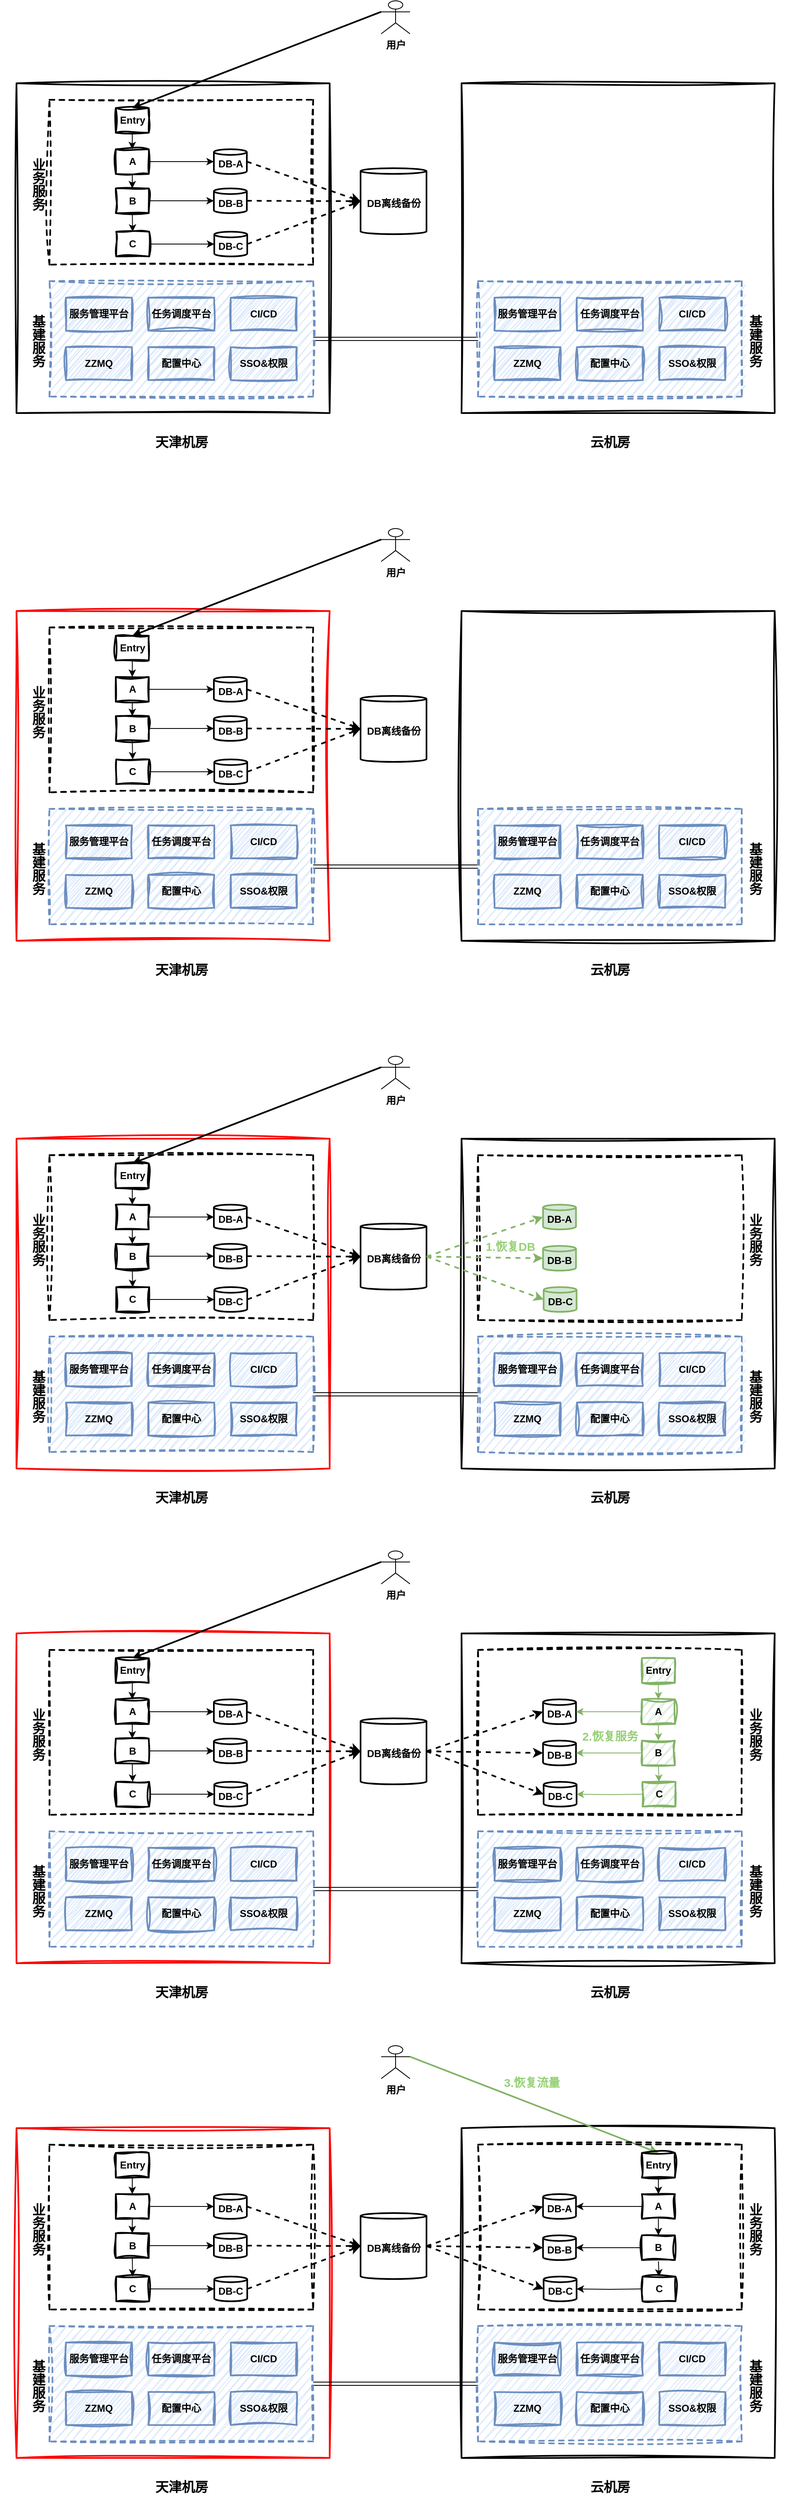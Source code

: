 <mxfile version="24.0.7" type="github">
  <diagram name="第 1 页" id="f3QoDb4bqtP1e_xNzKx2">
    <mxGraphModel dx="780" dy="564" grid="1" gridSize="10" guides="1" tooltips="1" connect="1" arrows="1" fold="1" page="1" pageScale="1" pageWidth="827" pageHeight="1169" math="0" shadow="0">
      <root>
        <mxCell id="0" />
        <mxCell id="1" parent="0" />
        <mxCell id="NZmo3zAKYvGAH6qS3g2g-328" value="" style="rounded=0;whiteSpace=wrap;html=1;strokeWidth=2;sketch=1;curveFitting=1;jiggle=2;fillColor=none;" vertex="1" parent="1">
          <mxGeometry x="580" y="2760" width="380" height="400" as="geometry" />
        </mxCell>
        <mxCell id="NZmo3zAKYvGAH6qS3g2g-329" value="" style="rounded=0;whiteSpace=wrap;html=1;strokeWidth=2;sketch=1;curveFitting=1;jiggle=2;fillColor=none;strokeColor=#FF0000;" vertex="1" parent="1">
          <mxGeometry x="40" y="2760" width="380" height="400" as="geometry" />
        </mxCell>
        <mxCell id="NZmo3zAKYvGAH6qS3g2g-330" value="" style="rounded=0;whiteSpace=wrap;html=1;strokeWidth=2;sketch=1;curveFitting=1;jiggle=2;fillColor=none;dashed=1;" vertex="1" parent="1">
          <mxGeometry x="80" y="2780" width="320" height="200" as="geometry" />
        </mxCell>
        <mxCell id="NZmo3zAKYvGAH6qS3g2g-331" style="edgeStyle=orthogonalEdgeStyle;rounded=0;orthogonalLoop=1;jettySize=auto;html=1;exitX=1;exitY=0.5;exitDx=0;exitDy=0;shape=link;" edge="1" parent="1" source="NZmo3zAKYvGAH6qS3g2g-332" target="NZmo3zAKYvGAH6qS3g2g-360">
          <mxGeometry relative="1" as="geometry" />
        </mxCell>
        <mxCell id="NZmo3zAKYvGAH6qS3g2g-332" value="" style="rounded=0;whiteSpace=wrap;html=1;strokeWidth=2;sketch=1;curveFitting=1;jiggle=2;fillColor=#dae8fc;dashed=1;strokeColor=#6c8ebf;" vertex="1" parent="1">
          <mxGeometry x="80" y="3000" width="320" height="140" as="geometry" />
        </mxCell>
        <mxCell id="NZmo3zAKYvGAH6qS3g2g-333" value="&lt;font style=&quot;font-size: 16px;&quot;&gt;&lt;b&gt;基建服务&lt;/b&gt;&lt;/font&gt;" style="text;html=1;align=center;verticalAlign=middle;resizable=0;points=[];autosize=1;strokeColor=none;fillColor=none;sketch=1;curveFitting=1;jiggle=2;flipV=0;horizontal=1;textDirection=vertical-lr;" vertex="1" parent="1">
          <mxGeometry x="20" y="3070" width="90" height="30" as="geometry" />
        </mxCell>
        <mxCell id="NZmo3zAKYvGAH6qS3g2g-334" value="&lt;b&gt;服务管理平台&lt;/b&gt;" style="rounded=0;whiteSpace=wrap;html=1;strokeWidth=2;sketch=1;curveFitting=1;jiggle=2;fillColor=#dae8fc;strokeColor=#6c8ebf;" vertex="1" parent="1">
          <mxGeometry x="100" y="3020" width="80" height="40" as="geometry" />
        </mxCell>
        <mxCell id="NZmo3zAKYvGAH6qS3g2g-335" value="&lt;b&gt;ZZMQ&lt;/b&gt;" style="rounded=0;whiteSpace=wrap;html=1;strokeWidth=2;sketch=1;curveFitting=1;jiggle=2;fillColor=#dae8fc;strokeColor=#6c8ebf;" vertex="1" parent="1">
          <mxGeometry x="100" y="3080" width="80" height="40" as="geometry" />
        </mxCell>
        <mxCell id="NZmo3zAKYvGAH6qS3g2g-336" value="&lt;b&gt;任务调度平台&lt;/b&gt;" style="rounded=0;whiteSpace=wrap;html=1;strokeWidth=2;sketch=1;curveFitting=1;jiggle=2;fillColor=#dae8fc;strokeColor=#6c8ebf;" vertex="1" parent="1">
          <mxGeometry x="200" y="3020" width="80" height="40" as="geometry" />
        </mxCell>
        <mxCell id="NZmo3zAKYvGAH6qS3g2g-337" value="&lt;b&gt;配置中心&lt;/b&gt;" style="rounded=0;whiteSpace=wrap;html=1;strokeWidth=2;sketch=1;curveFitting=1;jiggle=2;fillColor=#dae8fc;strokeColor=#6c8ebf;" vertex="1" parent="1">
          <mxGeometry x="200" y="3080" width="80" height="40" as="geometry" />
        </mxCell>
        <mxCell id="NZmo3zAKYvGAH6qS3g2g-338" value="&lt;b&gt;CI/CD&lt;/b&gt;" style="rounded=0;whiteSpace=wrap;html=1;strokeWidth=2;sketch=1;curveFitting=1;jiggle=2;fillColor=#dae8fc;strokeColor=#6c8ebf;" vertex="1" parent="1">
          <mxGeometry x="300" y="3020" width="80" height="40" as="geometry" />
        </mxCell>
        <mxCell id="NZmo3zAKYvGAH6qS3g2g-339" value="&lt;b&gt;SSO&amp;amp;权限&lt;/b&gt;" style="rounded=0;whiteSpace=wrap;html=1;strokeWidth=2;sketch=1;curveFitting=1;jiggle=2;fillColor=#dae8fc;strokeColor=#6c8ebf;" vertex="1" parent="1">
          <mxGeometry x="300" y="3080" width="80" height="40" as="geometry" />
        </mxCell>
        <mxCell id="NZmo3zAKYvGAH6qS3g2g-340" style="edgeStyle=orthogonalEdgeStyle;rounded=0;orthogonalLoop=1;jettySize=auto;html=1;exitX=0.5;exitY=1;exitDx=0;exitDy=0;entryX=0.5;entryY=0;entryDx=0;entryDy=0;" edge="1" parent="1" source="NZmo3zAKYvGAH6qS3g2g-342" target="NZmo3zAKYvGAH6qS3g2g-344">
          <mxGeometry relative="1" as="geometry" />
        </mxCell>
        <mxCell id="NZmo3zAKYvGAH6qS3g2g-341" style="edgeStyle=orthogonalEdgeStyle;rounded=0;orthogonalLoop=1;jettySize=auto;html=1;exitX=1;exitY=0.5;exitDx=0;exitDy=0;entryX=0;entryY=0.5;entryDx=0;entryDy=0;" edge="1" parent="1" source="NZmo3zAKYvGAH6qS3g2g-342">
          <mxGeometry relative="1" as="geometry">
            <mxPoint x="279.5" y="2902.5" as="targetPoint" />
          </mxGeometry>
        </mxCell>
        <mxCell id="NZmo3zAKYvGAH6qS3g2g-342" value="&lt;b&gt;B&lt;/b&gt;" style="rounded=0;whiteSpace=wrap;html=1;strokeWidth=2;sketch=1;curveFitting=1;jiggle=2;fillColor=none;" vertex="1" parent="1">
          <mxGeometry x="160.5" y="2887.5" width="40" height="30" as="geometry" />
        </mxCell>
        <mxCell id="NZmo3zAKYvGAH6qS3g2g-343" style="edgeStyle=orthogonalEdgeStyle;rounded=0;orthogonalLoop=1;jettySize=auto;html=1;exitX=1;exitY=0.5;exitDx=0;exitDy=0;" edge="1" parent="1" source="NZmo3zAKYvGAH6qS3g2g-344">
          <mxGeometry relative="1" as="geometry">
            <mxPoint x="280" y="2955" as="targetPoint" />
          </mxGeometry>
        </mxCell>
        <mxCell id="NZmo3zAKYvGAH6qS3g2g-344" value="&lt;b&gt;C&lt;/b&gt;" style="rounded=0;whiteSpace=wrap;html=1;strokeWidth=2;sketch=1;curveFitting=1;jiggle=2;fillColor=none;" vertex="1" parent="1">
          <mxGeometry x="161" y="2940" width="40" height="30" as="geometry" />
        </mxCell>
        <mxCell id="NZmo3zAKYvGAH6qS3g2g-345" style="edgeStyle=orthogonalEdgeStyle;rounded=0;orthogonalLoop=1;jettySize=auto;html=1;exitX=0.5;exitY=1;exitDx=0;exitDy=0;entryX=0.5;entryY=0;entryDx=0;entryDy=0;" edge="1" parent="1" source="NZmo3zAKYvGAH6qS3g2g-347" target="NZmo3zAKYvGAH6qS3g2g-342">
          <mxGeometry relative="1" as="geometry" />
        </mxCell>
        <mxCell id="NZmo3zAKYvGAH6qS3g2g-346" style="edgeStyle=orthogonalEdgeStyle;rounded=0;orthogonalLoop=1;jettySize=auto;html=1;exitX=1;exitY=0.5;exitDx=0;exitDy=0;entryX=0;entryY=0.5;entryDx=0;entryDy=0;" edge="1" parent="1" source="NZmo3zAKYvGAH6qS3g2g-347">
          <mxGeometry relative="1" as="geometry">
            <mxPoint x="279.5" y="2855" as="targetPoint" />
          </mxGeometry>
        </mxCell>
        <mxCell id="NZmo3zAKYvGAH6qS3g2g-347" value="&lt;b&gt;A&lt;/b&gt;" style="rounded=0;whiteSpace=wrap;html=1;strokeWidth=2;sketch=1;curveFitting=1;jiggle=2;fillColor=none;" vertex="1" parent="1">
          <mxGeometry x="160.5" y="2840" width="40" height="30" as="geometry" />
        </mxCell>
        <mxCell id="NZmo3zAKYvGAH6qS3g2g-348" style="edgeStyle=orthogonalEdgeStyle;rounded=0;orthogonalLoop=1;jettySize=auto;html=1;exitX=0.5;exitY=1;exitDx=0;exitDy=0;entryX=0.5;entryY=0;entryDx=0;entryDy=0;" edge="1" parent="1" source="NZmo3zAKYvGAH6qS3g2g-349" target="NZmo3zAKYvGAH6qS3g2g-347">
          <mxGeometry relative="1" as="geometry" />
        </mxCell>
        <mxCell id="NZmo3zAKYvGAH6qS3g2g-349" value="&lt;b&gt;Entry&lt;/b&gt;" style="rounded=0;whiteSpace=wrap;html=1;strokeWidth=2;sketch=1;curveFitting=1;jiggle=2;fillColor=none;" vertex="1" parent="1">
          <mxGeometry x="160.5" y="2790" width="40" height="30" as="geometry" />
        </mxCell>
        <mxCell id="NZmo3zAKYvGAH6qS3g2g-350" value="&lt;b&gt;用户&lt;/b&gt;" style="shape=umlActor;verticalLabelPosition=bottom;verticalAlign=top;html=1;outlineConnect=0;" vertex="1" parent="1">
          <mxGeometry x="482.5" y="2660" width="35" height="40" as="geometry" />
        </mxCell>
        <mxCell id="NZmo3zAKYvGAH6qS3g2g-351" value="" style="endArrow=classic;html=1;rounded=0;entryX=0.5;entryY=0;entryDx=0;entryDy=0;fillColor=#d5e8d4;strokeColor=#000000;strokeWidth=2;exitX=0;exitY=0.333;exitDx=0;exitDy=0;exitPerimeter=0;" edge="1" parent="1" source="NZmo3zAKYvGAH6qS3g2g-350" target="NZmo3zAKYvGAH6qS3g2g-349">
          <mxGeometry width="50" height="50" relative="1" as="geometry">
            <mxPoint x="140" y="2710" as="sourcePoint" />
            <mxPoint x="120" y="2700" as="targetPoint" />
          </mxGeometry>
        </mxCell>
        <mxCell id="NZmo3zAKYvGAH6qS3g2g-352" value="&lt;b&gt;DB-A&lt;/b&gt;" style="shape=cylinder3;whiteSpace=wrap;html=1;boundedLbl=1;backgroundOutline=1;size=3.407;strokeWidth=2;" vertex="1" parent="1">
          <mxGeometry x="279.5" y="2840" width="40" height="30" as="geometry" />
        </mxCell>
        <mxCell id="NZmo3zAKYvGAH6qS3g2g-353" value="&lt;b&gt;DB-B&lt;/b&gt;" style="shape=cylinder3;whiteSpace=wrap;html=1;boundedLbl=1;backgroundOutline=1;size=3.407;strokeWidth=2;" vertex="1" parent="1">
          <mxGeometry x="279.5" y="2887.5" width="40" height="30" as="geometry" />
        </mxCell>
        <mxCell id="NZmo3zAKYvGAH6qS3g2g-354" value="&lt;b&gt;DB-C&lt;/b&gt;" style="shape=cylinder3;whiteSpace=wrap;html=1;boundedLbl=1;backgroundOutline=1;size=3.407;strokeWidth=2;" vertex="1" parent="1">
          <mxGeometry x="280" y="2940" width="40" height="30" as="geometry" />
        </mxCell>
        <mxCell id="NZmo3zAKYvGAH6qS3g2g-355" value="&lt;b&gt;DB离线备份&lt;/b&gt;" style="shape=cylinder3;whiteSpace=wrap;html=1;boundedLbl=1;backgroundOutline=1;size=3.407;strokeWidth=2;" vertex="1" parent="1">
          <mxGeometry x="457.5" y="2863" width="80" height="80" as="geometry" />
        </mxCell>
        <mxCell id="NZmo3zAKYvGAH6qS3g2g-356" value="" style="endArrow=classic;html=1;rounded=0;strokeWidth=2;exitX=1;exitY=0.5;exitDx=0;exitDy=0;exitPerimeter=0;entryX=0;entryY=0.5;entryDx=0;entryDy=0;entryPerimeter=0;dashed=1;" edge="1" parent="1" source="NZmo3zAKYvGAH6qS3g2g-352" target="NZmo3zAKYvGAH6qS3g2g-355">
          <mxGeometry width="50" height="50" relative="1" as="geometry">
            <mxPoint x="330" y="2990" as="sourcePoint" />
            <mxPoint x="380" y="2940" as="targetPoint" />
          </mxGeometry>
        </mxCell>
        <mxCell id="NZmo3zAKYvGAH6qS3g2g-357" value="" style="endArrow=classic;html=1;rounded=0;strokeWidth=2;exitX=1;exitY=0.5;exitDx=0;exitDy=0;exitPerimeter=0;entryX=0;entryY=0.5;entryDx=0;entryDy=0;entryPerimeter=0;dashed=1;" edge="1" parent="1" source="NZmo3zAKYvGAH6qS3g2g-353" target="NZmo3zAKYvGAH6qS3g2g-355">
          <mxGeometry width="50" height="50" relative="1" as="geometry">
            <mxPoint x="350" y="2845" as="sourcePoint" />
            <mxPoint x="470" y="2900" as="targetPoint" />
          </mxGeometry>
        </mxCell>
        <mxCell id="NZmo3zAKYvGAH6qS3g2g-358" value="" style="endArrow=classic;html=1;rounded=0;strokeWidth=2;exitX=1;exitY=0.5;exitDx=0;exitDy=0;exitPerimeter=0;entryX=0;entryY=0.5;entryDx=0;entryDy=0;entryPerimeter=0;dashed=1;" edge="1" parent="1" source="NZmo3zAKYvGAH6qS3g2g-354" target="NZmo3zAKYvGAH6qS3g2g-355">
          <mxGeometry width="50" height="50" relative="1" as="geometry">
            <mxPoint x="350" y="2905" as="sourcePoint" />
            <mxPoint x="470" y="2900" as="targetPoint" />
          </mxGeometry>
        </mxCell>
        <mxCell id="NZmo3zAKYvGAH6qS3g2g-359" value="" style="rounded=0;whiteSpace=wrap;html=1;strokeWidth=2;sketch=1;curveFitting=1;jiggle=2;fillColor=none;dashed=1;" vertex="1" parent="1">
          <mxGeometry x="600" y="2780" width="320" height="200" as="geometry" />
        </mxCell>
        <mxCell id="NZmo3zAKYvGAH6qS3g2g-360" value="" style="rounded=0;whiteSpace=wrap;html=1;strokeWidth=2;sketch=1;curveFitting=1;jiggle=2;fillColor=#dae8fc;dashed=1;strokeColor=#6c8ebf;" vertex="1" parent="1">
          <mxGeometry x="600" y="3000" width="320" height="140" as="geometry" />
        </mxCell>
        <mxCell id="NZmo3zAKYvGAH6qS3g2g-361" value="&lt;b&gt;服务管理平台&lt;/b&gt;" style="rounded=0;whiteSpace=wrap;html=1;strokeWidth=2;sketch=1;curveFitting=1;jiggle=2;fillColor=#dae8fc;strokeColor=#6c8ebf;" vertex="1" parent="1">
          <mxGeometry x="620" y="3020" width="80" height="40" as="geometry" />
        </mxCell>
        <mxCell id="NZmo3zAKYvGAH6qS3g2g-362" value="&lt;b&gt;ZZMQ&lt;/b&gt;" style="rounded=0;whiteSpace=wrap;html=1;strokeWidth=2;sketch=1;curveFitting=1;jiggle=2;fillColor=#dae8fc;strokeColor=#6c8ebf;" vertex="1" parent="1">
          <mxGeometry x="620" y="3080" width="80" height="40" as="geometry" />
        </mxCell>
        <mxCell id="NZmo3zAKYvGAH6qS3g2g-363" value="&lt;b&gt;任务调度平台&lt;/b&gt;" style="rounded=0;whiteSpace=wrap;html=1;strokeWidth=2;sketch=1;curveFitting=1;jiggle=2;fillColor=#dae8fc;strokeColor=#6c8ebf;" vertex="1" parent="1">
          <mxGeometry x="720" y="3020" width="80" height="40" as="geometry" />
        </mxCell>
        <mxCell id="NZmo3zAKYvGAH6qS3g2g-364" value="&lt;b&gt;配置中心&lt;/b&gt;" style="rounded=0;whiteSpace=wrap;html=1;strokeWidth=2;sketch=1;curveFitting=1;jiggle=2;fillColor=#dae8fc;strokeColor=#6c8ebf;" vertex="1" parent="1">
          <mxGeometry x="720" y="3080" width="80" height="40" as="geometry" />
        </mxCell>
        <mxCell id="NZmo3zAKYvGAH6qS3g2g-365" value="&lt;b&gt;CI/CD&lt;/b&gt;" style="rounded=0;whiteSpace=wrap;html=1;strokeWidth=2;sketch=1;curveFitting=1;jiggle=2;fillColor=#dae8fc;strokeColor=#6c8ebf;" vertex="1" parent="1">
          <mxGeometry x="820" y="3020" width="80" height="40" as="geometry" />
        </mxCell>
        <mxCell id="NZmo3zAKYvGAH6qS3g2g-366" value="&lt;b&gt;SSO&amp;amp;权限&lt;/b&gt;" style="rounded=0;whiteSpace=wrap;html=1;strokeWidth=2;sketch=1;curveFitting=1;jiggle=2;fillColor=#dae8fc;strokeColor=#6c8ebf;" vertex="1" parent="1">
          <mxGeometry x="820" y="3080" width="80" height="40" as="geometry" />
        </mxCell>
        <mxCell id="NZmo3zAKYvGAH6qS3g2g-367" style="edgeStyle=orthogonalEdgeStyle;rounded=0;orthogonalLoop=1;jettySize=auto;html=1;exitX=0.5;exitY=1;exitDx=0;exitDy=0;entryX=0.5;entryY=0;entryDx=0;entryDy=0;fillColor=#d5e8d4;strokeColor=#82b366;" edge="1" parent="1" source="NZmo3zAKYvGAH6qS3g2g-369">
          <mxGeometry relative="1" as="geometry">
            <mxPoint x="819.63" y="2940" as="targetPoint" />
          </mxGeometry>
        </mxCell>
        <mxCell id="NZmo3zAKYvGAH6qS3g2g-368" style="edgeStyle=orthogonalEdgeStyle;rounded=0;orthogonalLoop=1;jettySize=auto;html=1;exitX=1;exitY=0.5;exitDx=0;exitDy=0;entryX=0;entryY=0.5;entryDx=0;entryDy=0;fillColor=#d5e8d4;strokeColor=#82b366;" edge="1" parent="1" source="NZmo3zAKYvGAH6qS3g2g-369">
          <mxGeometry relative="1" as="geometry">
            <mxPoint x="838.89" y="2905" as="targetPoint" />
          </mxGeometry>
        </mxCell>
        <mxCell id="NZmo3zAKYvGAH6qS3g2g-369" value="&lt;b&gt;B&lt;/b&gt;" style="rounded=0;whiteSpace=wrap;html=1;strokeWidth=2;sketch=1;curveFitting=1;jiggle=2;fillColor=#d5e8d4;strokeColor=#82b366;" vertex="1" parent="1">
          <mxGeometry x="798.89" y="2890" width="40" height="30" as="geometry" />
        </mxCell>
        <mxCell id="NZmo3zAKYvGAH6qS3g2g-370" style="edgeStyle=orthogonalEdgeStyle;rounded=0;orthogonalLoop=1;jettySize=auto;html=1;exitX=0.5;exitY=1;exitDx=0;exitDy=0;entryX=0.5;entryY=0;entryDx=0;entryDy=0;fillColor=#d5e8d4;strokeColor=#82b366;" edge="1" parent="1" source="NZmo3zAKYvGAH6qS3g2g-371" target="NZmo3zAKYvGAH6qS3g2g-369">
          <mxGeometry relative="1" as="geometry" />
        </mxCell>
        <mxCell id="NZmo3zAKYvGAH6qS3g2g-371" value="&lt;b&gt;A&lt;/b&gt;" style="rounded=0;whiteSpace=wrap;html=1;strokeWidth=2;sketch=1;curveFitting=1;jiggle=2;fillColor=#d5e8d4;strokeColor=#82b366;" vertex="1" parent="1">
          <mxGeometry x="798.89" y="2840" width="40" height="30" as="geometry" />
        </mxCell>
        <mxCell id="NZmo3zAKYvGAH6qS3g2g-372" style="edgeStyle=orthogonalEdgeStyle;rounded=0;orthogonalLoop=1;jettySize=auto;html=1;exitX=0.5;exitY=1;exitDx=0;exitDy=0;entryX=0.5;entryY=0;entryDx=0;entryDy=0;fillColor=#d5e8d4;strokeColor=#82b366;" edge="1" parent="1" source="NZmo3zAKYvGAH6qS3g2g-373" target="NZmo3zAKYvGAH6qS3g2g-371">
          <mxGeometry relative="1" as="geometry" />
        </mxCell>
        <mxCell id="NZmo3zAKYvGAH6qS3g2g-373" value="&lt;b&gt;Entry&lt;/b&gt;" style="rounded=0;whiteSpace=wrap;html=1;strokeWidth=2;sketch=1;curveFitting=1;jiggle=2;fillColor=#d5e8d4;strokeColor=#82b366;" vertex="1" parent="1">
          <mxGeometry x="798.89" y="2790" width="40" height="30" as="geometry" />
        </mxCell>
        <mxCell id="NZmo3zAKYvGAH6qS3g2g-374" value="&lt;b&gt;DB-A&lt;/b&gt;" style="shape=cylinder3;whiteSpace=wrap;html=1;boundedLbl=1;backgroundOutline=1;size=3.407;strokeWidth=2;" vertex="1" parent="1">
          <mxGeometry x="678.89" y="2840" width="40" height="30" as="geometry" />
        </mxCell>
        <mxCell id="NZmo3zAKYvGAH6qS3g2g-375" value="&lt;b&gt;DB-B&lt;/b&gt;" style="shape=cylinder3;whiteSpace=wrap;html=1;boundedLbl=1;backgroundOutline=1;size=3.407;strokeWidth=2;" vertex="1" parent="1">
          <mxGeometry x="678.89" y="2890" width="40" height="30" as="geometry" />
        </mxCell>
        <mxCell id="NZmo3zAKYvGAH6qS3g2g-376" value="&lt;b&gt;DB-C&lt;/b&gt;" style="shape=cylinder3;whiteSpace=wrap;html=1;boundedLbl=1;backgroundOutline=1;size=3.407;strokeWidth=2;" vertex="1" parent="1">
          <mxGeometry x="679.63" y="2940" width="40" height="30" as="geometry" />
        </mxCell>
        <mxCell id="NZmo3zAKYvGAH6qS3g2g-377" style="edgeStyle=orthogonalEdgeStyle;rounded=0;orthogonalLoop=1;jettySize=auto;html=1;exitX=0;exitY=0.5;exitDx=0;exitDy=0;entryX=1;entryY=0.5;entryDx=0;entryDy=0;entryPerimeter=0;fillColor=#d5e8d4;strokeColor=#82b366;" edge="1" parent="1" source="NZmo3zAKYvGAH6qS3g2g-371" target="NZmo3zAKYvGAH6qS3g2g-374">
          <mxGeometry relative="1" as="geometry" />
        </mxCell>
        <mxCell id="NZmo3zAKYvGAH6qS3g2g-378" style="edgeStyle=orthogonalEdgeStyle;rounded=0;orthogonalLoop=1;jettySize=auto;html=1;exitX=0;exitY=0.5;exitDx=0;exitDy=0;entryX=1;entryY=0.5;entryDx=0;entryDy=0;entryPerimeter=0;fillColor=#d5e8d4;strokeColor=#82b366;" edge="1" parent="1" source="NZmo3zAKYvGAH6qS3g2g-369" target="NZmo3zAKYvGAH6qS3g2g-375">
          <mxGeometry relative="1" as="geometry" />
        </mxCell>
        <mxCell id="NZmo3zAKYvGAH6qS3g2g-379" style="edgeStyle=orthogonalEdgeStyle;rounded=0;orthogonalLoop=1;jettySize=auto;html=1;exitX=0;exitY=0.5;exitDx=0;exitDy=0;entryX=1;entryY=0.5;entryDx=0;entryDy=0;entryPerimeter=0;fillColor=#d5e8d4;strokeColor=#82b366;" edge="1" parent="1" target="NZmo3zAKYvGAH6qS3g2g-376">
          <mxGeometry relative="1" as="geometry">
            <mxPoint x="799.63" y="2955" as="sourcePoint" />
          </mxGeometry>
        </mxCell>
        <mxCell id="NZmo3zAKYvGAH6qS3g2g-380" value="" style="endArrow=classic;html=1;rounded=0;strokeWidth=2;exitX=1;exitY=0.5;exitDx=0;exitDy=0;exitPerimeter=0;entryX=0;entryY=0.5;entryDx=0;entryDy=0;entryPerimeter=0;dashed=1;" edge="1" parent="1" source="NZmo3zAKYvGAH6qS3g2g-355" target="NZmo3zAKYvGAH6qS3g2g-374">
          <mxGeometry width="50" height="50" relative="1" as="geometry">
            <mxPoint x="350" y="2845" as="sourcePoint" />
            <mxPoint x="470" y="2900" as="targetPoint" />
          </mxGeometry>
        </mxCell>
        <mxCell id="NZmo3zAKYvGAH6qS3g2g-381" value="" style="endArrow=classic;html=1;rounded=0;strokeWidth=2;exitX=1;exitY=0.5;exitDx=0;exitDy=0;exitPerimeter=0;entryX=0;entryY=0.5;entryDx=0;entryDy=0;entryPerimeter=0;dashed=1;" edge="1" parent="1" source="NZmo3zAKYvGAH6qS3g2g-355" target="NZmo3zAKYvGAH6qS3g2g-375">
          <mxGeometry width="50" height="50" relative="1" as="geometry">
            <mxPoint x="550" y="2900" as="sourcePoint" />
            <mxPoint x="670" y="2845" as="targetPoint" />
          </mxGeometry>
        </mxCell>
        <mxCell id="NZmo3zAKYvGAH6qS3g2g-382" value="" style="endArrow=classic;html=1;rounded=0;strokeWidth=2;exitX=1;exitY=0.5;exitDx=0;exitDy=0;exitPerimeter=0;entryX=0;entryY=0.5;entryDx=0;entryDy=0;entryPerimeter=0;dashed=1;" edge="1" parent="1" source="NZmo3zAKYvGAH6qS3g2g-355" target="NZmo3zAKYvGAH6qS3g2g-376">
          <mxGeometry width="50" height="50" relative="1" as="geometry">
            <mxPoint x="550" y="2900" as="sourcePoint" />
            <mxPoint x="670" y="2905" as="targetPoint" />
          </mxGeometry>
        </mxCell>
        <mxCell id="NZmo3zAKYvGAH6qS3g2g-383" value="&lt;font style=&quot;font-size: 16px;&quot;&gt;&lt;b&gt;天津机房&lt;/b&gt;&lt;/font&gt;" style="text;html=1;align=center;verticalAlign=middle;resizable=0;points=[];autosize=1;strokeColor=none;fillColor=none;sketch=1;curveFitting=1;jiggle=2;" vertex="1" parent="1">
          <mxGeometry x="195" y="3180" width="90" height="30" as="geometry" />
        </mxCell>
        <mxCell id="NZmo3zAKYvGAH6qS3g2g-384" value="&lt;font style=&quot;font-size: 16px;&quot;&gt;&lt;b&gt;云机房&lt;/b&gt;&lt;/font&gt;" style="text;html=1;align=center;verticalAlign=middle;resizable=0;points=[];autosize=1;strokeColor=none;fillColor=none;sketch=1;curveFitting=1;jiggle=2;" vertex="1" parent="1">
          <mxGeometry x="725" y="3180" width="70" height="30" as="geometry" />
        </mxCell>
        <mxCell id="NZmo3zAKYvGAH6qS3g2g-385" value="&lt;font style=&quot;font-size: 16px;&quot;&gt;&lt;b&gt;业务服务&lt;/b&gt;&lt;/font&gt;" style="text;html=1;align=center;verticalAlign=middle;resizable=0;points=[];autosize=1;strokeColor=none;fillColor=none;sketch=1;curveFitting=1;jiggle=2;flipV=0;horizontal=1;textDirection=vertical-lr;" vertex="1" parent="1">
          <mxGeometry x="20" y="2880" width="90" height="30" as="geometry" />
        </mxCell>
        <mxCell id="NZmo3zAKYvGAH6qS3g2g-386" value="&lt;b&gt;C&lt;/b&gt;" style="rounded=0;whiteSpace=wrap;html=1;strokeWidth=2;sketch=1;curveFitting=1;jiggle=2;fillColor=#d5e8d4;strokeColor=#82b366;" vertex="1" parent="1">
          <mxGeometry x="799.63" y="2940" width="40" height="30" as="geometry" />
        </mxCell>
        <mxCell id="NZmo3zAKYvGAH6qS3g2g-387" value="&lt;font style=&quot;font-size: 16px;&quot;&gt;&lt;b&gt;基建服务&lt;/b&gt;&lt;/font&gt;" style="text;html=1;align=center;verticalAlign=middle;resizable=0;points=[];autosize=1;strokeColor=none;fillColor=none;sketch=1;curveFitting=1;jiggle=2;flipV=0;horizontal=1;textDirection=vertical-lr;" vertex="1" parent="1">
          <mxGeometry x="890" y="3070" width="90" height="30" as="geometry" />
        </mxCell>
        <mxCell id="NZmo3zAKYvGAH6qS3g2g-388" value="&lt;font style=&quot;font-size: 16px;&quot;&gt;&lt;b&gt;业务服务&lt;/b&gt;&lt;/font&gt;" style="text;html=1;align=center;verticalAlign=middle;resizable=0;points=[];autosize=1;strokeColor=none;fillColor=none;sketch=1;curveFitting=1;jiggle=2;flipV=0;horizontal=1;textDirection=vertical-lr;" vertex="1" parent="1">
          <mxGeometry x="890" y="2880" width="90" height="30" as="geometry" />
        </mxCell>
        <mxCell id="NZmo3zAKYvGAH6qS3g2g-389" value="" style="rounded=0;whiteSpace=wrap;html=1;strokeWidth=2;sketch=1;curveFitting=1;jiggle=2;fillColor=none;" vertex="1" parent="1">
          <mxGeometry x="580" y="2160" width="380" height="400" as="geometry" />
        </mxCell>
        <mxCell id="NZmo3zAKYvGAH6qS3g2g-390" value="" style="rounded=0;whiteSpace=wrap;html=1;strokeWidth=2;sketch=1;curveFitting=1;jiggle=2;fillColor=none;strokeColor=#FF0000;" vertex="1" parent="1">
          <mxGeometry x="40" y="2160" width="380" height="400" as="geometry" />
        </mxCell>
        <mxCell id="NZmo3zAKYvGAH6qS3g2g-391" value="" style="rounded=0;whiteSpace=wrap;html=1;strokeWidth=2;sketch=1;curveFitting=1;jiggle=2;fillColor=none;dashed=1;" vertex="1" parent="1">
          <mxGeometry x="80" y="2180" width="320" height="200" as="geometry" />
        </mxCell>
        <mxCell id="NZmo3zAKYvGAH6qS3g2g-392" style="edgeStyle=orthogonalEdgeStyle;rounded=0;orthogonalLoop=1;jettySize=auto;html=1;exitX=1;exitY=0.5;exitDx=0;exitDy=0;shape=link;" edge="1" parent="1" source="NZmo3zAKYvGAH6qS3g2g-393" target="NZmo3zAKYvGAH6qS3g2g-421">
          <mxGeometry relative="1" as="geometry" />
        </mxCell>
        <mxCell id="NZmo3zAKYvGAH6qS3g2g-393" value="" style="rounded=0;whiteSpace=wrap;html=1;strokeWidth=2;sketch=1;curveFitting=1;jiggle=2;fillColor=#dae8fc;dashed=1;strokeColor=#6c8ebf;" vertex="1" parent="1">
          <mxGeometry x="80" y="2400" width="320" height="140" as="geometry" />
        </mxCell>
        <mxCell id="NZmo3zAKYvGAH6qS3g2g-394" value="&lt;font style=&quot;font-size: 16px;&quot;&gt;&lt;b&gt;基建服务&lt;/b&gt;&lt;/font&gt;" style="text;html=1;align=center;verticalAlign=middle;resizable=0;points=[];autosize=1;strokeColor=none;fillColor=none;sketch=1;curveFitting=1;jiggle=2;flipV=0;horizontal=1;textDirection=vertical-lr;" vertex="1" parent="1">
          <mxGeometry x="20" y="2470" width="90" height="30" as="geometry" />
        </mxCell>
        <mxCell id="NZmo3zAKYvGAH6qS3g2g-395" value="&lt;b&gt;服务管理平台&lt;/b&gt;" style="rounded=0;whiteSpace=wrap;html=1;strokeWidth=2;sketch=1;curveFitting=1;jiggle=2;fillColor=#dae8fc;strokeColor=#6c8ebf;" vertex="1" parent="1">
          <mxGeometry x="100" y="2420" width="80" height="40" as="geometry" />
        </mxCell>
        <mxCell id="NZmo3zAKYvGAH6qS3g2g-396" value="&lt;b&gt;ZZMQ&lt;/b&gt;" style="rounded=0;whiteSpace=wrap;html=1;strokeWidth=2;sketch=1;curveFitting=1;jiggle=2;fillColor=#dae8fc;strokeColor=#6c8ebf;" vertex="1" parent="1">
          <mxGeometry x="100" y="2480" width="80" height="40" as="geometry" />
        </mxCell>
        <mxCell id="NZmo3zAKYvGAH6qS3g2g-397" value="&lt;b&gt;任务调度平台&lt;/b&gt;" style="rounded=0;whiteSpace=wrap;html=1;strokeWidth=2;sketch=1;curveFitting=1;jiggle=2;fillColor=#dae8fc;strokeColor=#6c8ebf;" vertex="1" parent="1">
          <mxGeometry x="200" y="2420" width="80" height="40" as="geometry" />
        </mxCell>
        <mxCell id="NZmo3zAKYvGAH6qS3g2g-398" value="&lt;b&gt;配置中心&lt;/b&gt;" style="rounded=0;whiteSpace=wrap;html=1;strokeWidth=2;sketch=1;curveFitting=1;jiggle=2;fillColor=#dae8fc;strokeColor=#6c8ebf;" vertex="1" parent="1">
          <mxGeometry x="200" y="2480" width="80" height="40" as="geometry" />
        </mxCell>
        <mxCell id="NZmo3zAKYvGAH6qS3g2g-399" value="&lt;b&gt;CI/CD&lt;/b&gt;" style="rounded=0;whiteSpace=wrap;html=1;strokeWidth=2;sketch=1;curveFitting=1;jiggle=2;fillColor=#dae8fc;strokeColor=#6c8ebf;" vertex="1" parent="1">
          <mxGeometry x="300" y="2420" width="80" height="40" as="geometry" />
        </mxCell>
        <mxCell id="NZmo3zAKYvGAH6qS3g2g-400" value="&lt;b&gt;SSO&amp;amp;权限&lt;/b&gt;" style="rounded=0;whiteSpace=wrap;html=1;strokeWidth=2;sketch=1;curveFitting=1;jiggle=2;fillColor=#dae8fc;strokeColor=#6c8ebf;" vertex="1" parent="1">
          <mxGeometry x="300" y="2480" width="80" height="40" as="geometry" />
        </mxCell>
        <mxCell id="NZmo3zAKYvGAH6qS3g2g-401" style="edgeStyle=orthogonalEdgeStyle;rounded=0;orthogonalLoop=1;jettySize=auto;html=1;exitX=0.5;exitY=1;exitDx=0;exitDy=0;entryX=0.5;entryY=0;entryDx=0;entryDy=0;" edge="1" parent="1" source="NZmo3zAKYvGAH6qS3g2g-403" target="NZmo3zAKYvGAH6qS3g2g-405">
          <mxGeometry relative="1" as="geometry" />
        </mxCell>
        <mxCell id="NZmo3zAKYvGAH6qS3g2g-402" style="edgeStyle=orthogonalEdgeStyle;rounded=0;orthogonalLoop=1;jettySize=auto;html=1;exitX=1;exitY=0.5;exitDx=0;exitDy=0;entryX=0;entryY=0.5;entryDx=0;entryDy=0;" edge="1" parent="1" source="NZmo3zAKYvGAH6qS3g2g-403">
          <mxGeometry relative="1" as="geometry">
            <mxPoint x="279.5" y="2302.5" as="targetPoint" />
          </mxGeometry>
        </mxCell>
        <mxCell id="NZmo3zAKYvGAH6qS3g2g-403" value="&lt;b&gt;B&lt;/b&gt;" style="rounded=0;whiteSpace=wrap;html=1;strokeWidth=2;sketch=1;curveFitting=1;jiggle=2;fillColor=none;" vertex="1" parent="1">
          <mxGeometry x="160.5" y="2287.5" width="40" height="30" as="geometry" />
        </mxCell>
        <mxCell id="NZmo3zAKYvGAH6qS3g2g-404" style="edgeStyle=orthogonalEdgeStyle;rounded=0;orthogonalLoop=1;jettySize=auto;html=1;exitX=1;exitY=0.5;exitDx=0;exitDy=0;" edge="1" parent="1" source="NZmo3zAKYvGAH6qS3g2g-405">
          <mxGeometry relative="1" as="geometry">
            <mxPoint x="280" y="2355" as="targetPoint" />
          </mxGeometry>
        </mxCell>
        <mxCell id="NZmo3zAKYvGAH6qS3g2g-405" value="&lt;b&gt;C&lt;/b&gt;" style="rounded=0;whiteSpace=wrap;html=1;strokeWidth=2;sketch=1;curveFitting=1;jiggle=2;fillColor=none;" vertex="1" parent="1">
          <mxGeometry x="161" y="2340" width="40" height="30" as="geometry" />
        </mxCell>
        <mxCell id="NZmo3zAKYvGAH6qS3g2g-406" style="edgeStyle=orthogonalEdgeStyle;rounded=0;orthogonalLoop=1;jettySize=auto;html=1;exitX=0.5;exitY=1;exitDx=0;exitDy=0;entryX=0.5;entryY=0;entryDx=0;entryDy=0;" edge="1" parent="1" source="NZmo3zAKYvGAH6qS3g2g-408" target="NZmo3zAKYvGAH6qS3g2g-403">
          <mxGeometry relative="1" as="geometry" />
        </mxCell>
        <mxCell id="NZmo3zAKYvGAH6qS3g2g-407" style="edgeStyle=orthogonalEdgeStyle;rounded=0;orthogonalLoop=1;jettySize=auto;html=1;exitX=1;exitY=0.5;exitDx=0;exitDy=0;entryX=0;entryY=0.5;entryDx=0;entryDy=0;" edge="1" parent="1" source="NZmo3zAKYvGAH6qS3g2g-408">
          <mxGeometry relative="1" as="geometry">
            <mxPoint x="279.5" y="2255" as="targetPoint" />
          </mxGeometry>
        </mxCell>
        <mxCell id="NZmo3zAKYvGAH6qS3g2g-408" value="&lt;b&gt;A&lt;/b&gt;" style="rounded=0;whiteSpace=wrap;html=1;strokeWidth=2;sketch=1;curveFitting=1;jiggle=2;fillColor=none;" vertex="1" parent="1">
          <mxGeometry x="160.5" y="2240" width="40" height="30" as="geometry" />
        </mxCell>
        <mxCell id="NZmo3zAKYvGAH6qS3g2g-409" style="edgeStyle=orthogonalEdgeStyle;rounded=0;orthogonalLoop=1;jettySize=auto;html=1;exitX=0.5;exitY=1;exitDx=0;exitDy=0;entryX=0.5;entryY=0;entryDx=0;entryDy=0;" edge="1" parent="1" source="NZmo3zAKYvGAH6qS3g2g-410" target="NZmo3zAKYvGAH6qS3g2g-408">
          <mxGeometry relative="1" as="geometry" />
        </mxCell>
        <mxCell id="NZmo3zAKYvGAH6qS3g2g-410" value="&lt;b&gt;Entry&lt;/b&gt;" style="rounded=0;whiteSpace=wrap;html=1;strokeWidth=2;sketch=1;curveFitting=1;jiggle=2;fillColor=none;" vertex="1" parent="1">
          <mxGeometry x="160.5" y="2190" width="40" height="30" as="geometry" />
        </mxCell>
        <mxCell id="NZmo3zAKYvGAH6qS3g2g-411" value="&lt;b&gt;用户&lt;/b&gt;" style="shape=umlActor;verticalLabelPosition=bottom;verticalAlign=top;html=1;outlineConnect=0;" vertex="1" parent="1">
          <mxGeometry x="482.5" y="2060" width="35" height="40" as="geometry" />
        </mxCell>
        <mxCell id="NZmo3zAKYvGAH6qS3g2g-412" value="" style="endArrow=classic;html=1;rounded=0;entryX=0.5;entryY=0;entryDx=0;entryDy=0;exitX=0;exitY=0.333;exitDx=0;exitDy=0;exitPerimeter=0;fillColor=#d5e8d4;strokeColor=#000000;strokeWidth=2;" edge="1" parent="1" source="NZmo3zAKYvGAH6qS3g2g-411" target="NZmo3zAKYvGAH6qS3g2g-410">
          <mxGeometry width="50" height="50" relative="1" as="geometry">
            <mxPoint x="140" y="2110" as="sourcePoint" />
            <mxPoint x="120" y="2100" as="targetPoint" />
          </mxGeometry>
        </mxCell>
        <mxCell id="NZmo3zAKYvGAH6qS3g2g-413" value="&lt;b&gt;DB-A&lt;/b&gt;" style="shape=cylinder3;whiteSpace=wrap;html=1;boundedLbl=1;backgroundOutline=1;size=3.407;strokeWidth=2;" vertex="1" parent="1">
          <mxGeometry x="279.5" y="2240" width="40" height="30" as="geometry" />
        </mxCell>
        <mxCell id="NZmo3zAKYvGAH6qS3g2g-414" value="&lt;b&gt;DB-B&lt;/b&gt;" style="shape=cylinder3;whiteSpace=wrap;html=1;boundedLbl=1;backgroundOutline=1;size=3.407;strokeWidth=2;" vertex="1" parent="1">
          <mxGeometry x="279.5" y="2287.5" width="40" height="30" as="geometry" />
        </mxCell>
        <mxCell id="NZmo3zAKYvGAH6qS3g2g-415" value="&lt;b&gt;DB-C&lt;/b&gt;" style="shape=cylinder3;whiteSpace=wrap;html=1;boundedLbl=1;backgroundOutline=1;size=3.407;strokeWidth=2;" vertex="1" parent="1">
          <mxGeometry x="280" y="2340" width="40" height="30" as="geometry" />
        </mxCell>
        <mxCell id="NZmo3zAKYvGAH6qS3g2g-416" value="&lt;b&gt;DB离线备份&lt;/b&gt;" style="shape=cylinder3;whiteSpace=wrap;html=1;boundedLbl=1;backgroundOutline=1;size=3.407;strokeWidth=2;" vertex="1" parent="1">
          <mxGeometry x="457.5" y="2263" width="80" height="80" as="geometry" />
        </mxCell>
        <mxCell id="NZmo3zAKYvGAH6qS3g2g-417" value="" style="endArrow=classic;html=1;rounded=0;strokeWidth=2;exitX=1;exitY=0.5;exitDx=0;exitDy=0;exitPerimeter=0;entryX=0;entryY=0.5;entryDx=0;entryDy=0;entryPerimeter=0;dashed=1;" edge="1" parent="1" source="NZmo3zAKYvGAH6qS3g2g-413" target="NZmo3zAKYvGAH6qS3g2g-416">
          <mxGeometry width="50" height="50" relative="1" as="geometry">
            <mxPoint x="330" y="2390" as="sourcePoint" />
            <mxPoint x="380" y="2340" as="targetPoint" />
          </mxGeometry>
        </mxCell>
        <mxCell id="NZmo3zAKYvGAH6qS3g2g-418" value="" style="endArrow=classic;html=1;rounded=0;strokeWidth=2;exitX=1;exitY=0.5;exitDx=0;exitDy=0;exitPerimeter=0;entryX=0;entryY=0.5;entryDx=0;entryDy=0;entryPerimeter=0;dashed=1;" edge="1" parent="1" source="NZmo3zAKYvGAH6qS3g2g-414" target="NZmo3zAKYvGAH6qS3g2g-416">
          <mxGeometry width="50" height="50" relative="1" as="geometry">
            <mxPoint x="350" y="2245" as="sourcePoint" />
            <mxPoint x="470" y="2300" as="targetPoint" />
          </mxGeometry>
        </mxCell>
        <mxCell id="NZmo3zAKYvGAH6qS3g2g-419" value="" style="endArrow=classic;html=1;rounded=0;strokeWidth=2;exitX=1;exitY=0.5;exitDx=0;exitDy=0;exitPerimeter=0;entryX=0;entryY=0.5;entryDx=0;entryDy=0;entryPerimeter=0;dashed=1;" edge="1" parent="1" source="NZmo3zAKYvGAH6qS3g2g-415" target="NZmo3zAKYvGAH6qS3g2g-416">
          <mxGeometry width="50" height="50" relative="1" as="geometry">
            <mxPoint x="350" y="2305" as="sourcePoint" />
            <mxPoint x="470" y="2300" as="targetPoint" />
          </mxGeometry>
        </mxCell>
        <mxCell id="NZmo3zAKYvGAH6qS3g2g-420" value="" style="rounded=0;whiteSpace=wrap;html=1;strokeWidth=2;sketch=1;curveFitting=1;jiggle=2;fillColor=none;dashed=1;" vertex="1" parent="1">
          <mxGeometry x="600" y="2180" width="320" height="200" as="geometry" />
        </mxCell>
        <mxCell id="NZmo3zAKYvGAH6qS3g2g-421" value="" style="rounded=0;whiteSpace=wrap;html=1;strokeWidth=2;sketch=1;curveFitting=1;jiggle=2;fillColor=#dae8fc;dashed=1;strokeColor=#6c8ebf;" vertex="1" parent="1">
          <mxGeometry x="600" y="2400" width="320" height="140" as="geometry" />
        </mxCell>
        <mxCell id="NZmo3zAKYvGAH6qS3g2g-422" value="&lt;b&gt;服务管理平台&lt;/b&gt;" style="rounded=0;whiteSpace=wrap;html=1;strokeWidth=2;sketch=1;curveFitting=1;jiggle=2;fillColor=#dae8fc;strokeColor=#6c8ebf;" vertex="1" parent="1">
          <mxGeometry x="620" y="2420" width="80" height="40" as="geometry" />
        </mxCell>
        <mxCell id="NZmo3zAKYvGAH6qS3g2g-423" value="&lt;b&gt;ZZMQ&lt;/b&gt;" style="rounded=0;whiteSpace=wrap;html=1;strokeWidth=2;sketch=1;curveFitting=1;jiggle=2;fillColor=#dae8fc;strokeColor=#6c8ebf;" vertex="1" parent="1">
          <mxGeometry x="620" y="2480" width="80" height="40" as="geometry" />
        </mxCell>
        <mxCell id="NZmo3zAKYvGAH6qS3g2g-424" value="&lt;b&gt;任务调度平台&lt;/b&gt;" style="rounded=0;whiteSpace=wrap;html=1;strokeWidth=2;sketch=1;curveFitting=1;jiggle=2;fillColor=#dae8fc;strokeColor=#6c8ebf;" vertex="1" parent="1">
          <mxGeometry x="720" y="2420" width="80" height="40" as="geometry" />
        </mxCell>
        <mxCell id="NZmo3zAKYvGAH6qS3g2g-425" value="&lt;b&gt;配置中心&lt;/b&gt;" style="rounded=0;whiteSpace=wrap;html=1;strokeWidth=2;sketch=1;curveFitting=1;jiggle=2;fillColor=#dae8fc;strokeColor=#6c8ebf;" vertex="1" parent="1">
          <mxGeometry x="720" y="2480" width="80" height="40" as="geometry" />
        </mxCell>
        <mxCell id="NZmo3zAKYvGAH6qS3g2g-426" value="&lt;b&gt;CI/CD&lt;/b&gt;" style="rounded=0;whiteSpace=wrap;html=1;strokeWidth=2;sketch=1;curveFitting=1;jiggle=2;fillColor=#dae8fc;strokeColor=#6c8ebf;" vertex="1" parent="1">
          <mxGeometry x="820" y="2420" width="80" height="40" as="geometry" />
        </mxCell>
        <mxCell id="NZmo3zAKYvGAH6qS3g2g-427" value="&lt;b&gt;SSO&amp;amp;权限&lt;/b&gt;" style="rounded=0;whiteSpace=wrap;html=1;strokeWidth=2;sketch=1;curveFitting=1;jiggle=2;fillColor=#dae8fc;strokeColor=#6c8ebf;" vertex="1" parent="1">
          <mxGeometry x="820" y="2480" width="80" height="40" as="geometry" />
        </mxCell>
        <mxCell id="NZmo3zAKYvGAH6qS3g2g-435" value="&lt;b&gt;DB-A&lt;/b&gt;" style="shape=cylinder3;whiteSpace=wrap;html=1;boundedLbl=1;backgroundOutline=1;size=3.407;strokeWidth=2;fillColor=#d5e8d4;strokeColor=#82b366;" vertex="1" parent="1">
          <mxGeometry x="678.89" y="2240" width="40" height="30" as="geometry" />
        </mxCell>
        <mxCell id="NZmo3zAKYvGAH6qS3g2g-436" value="&lt;b&gt;DB-B&lt;/b&gt;" style="shape=cylinder3;whiteSpace=wrap;html=1;boundedLbl=1;backgroundOutline=1;size=3.407;strokeWidth=2;fillColor=#d5e8d4;strokeColor=#82b366;" vertex="1" parent="1">
          <mxGeometry x="678.89" y="2290" width="40" height="30" as="geometry" />
        </mxCell>
        <mxCell id="NZmo3zAKYvGAH6qS3g2g-437" value="&lt;b&gt;DB-C&lt;/b&gt;" style="shape=cylinder3;whiteSpace=wrap;html=1;boundedLbl=1;backgroundOutline=1;size=3.407;strokeWidth=2;fillColor=#d5e8d4;strokeColor=#82b366;" vertex="1" parent="1">
          <mxGeometry x="679.63" y="2340" width="40" height="30" as="geometry" />
        </mxCell>
        <mxCell id="NZmo3zAKYvGAH6qS3g2g-441" value="" style="endArrow=classic;html=1;rounded=0;strokeWidth=2;exitX=1;exitY=0.5;exitDx=0;exitDy=0;exitPerimeter=0;entryX=0;entryY=0.5;entryDx=0;entryDy=0;entryPerimeter=0;dashed=1;fillColor=#d5e8d4;strokeColor=#82b366;" edge="1" parent="1" source="NZmo3zAKYvGAH6qS3g2g-416" target="NZmo3zAKYvGAH6qS3g2g-435">
          <mxGeometry width="50" height="50" relative="1" as="geometry">
            <mxPoint x="350" y="2245" as="sourcePoint" />
            <mxPoint x="470" y="2300" as="targetPoint" />
          </mxGeometry>
        </mxCell>
        <mxCell id="NZmo3zAKYvGAH6qS3g2g-442" value="" style="endArrow=classic;html=1;rounded=0;strokeWidth=2;exitX=1;exitY=0.5;exitDx=0;exitDy=0;exitPerimeter=0;entryX=0;entryY=0.5;entryDx=0;entryDy=0;entryPerimeter=0;dashed=1;fillColor=#d5e8d4;strokeColor=#82b366;" edge="1" parent="1" source="NZmo3zAKYvGAH6qS3g2g-416" target="NZmo3zAKYvGAH6qS3g2g-436">
          <mxGeometry width="50" height="50" relative="1" as="geometry">
            <mxPoint x="550" y="2300" as="sourcePoint" />
            <mxPoint x="670" y="2245" as="targetPoint" />
          </mxGeometry>
        </mxCell>
        <mxCell id="NZmo3zAKYvGAH6qS3g2g-443" value="" style="endArrow=classic;html=1;rounded=0;strokeWidth=2;exitX=1;exitY=0.5;exitDx=0;exitDy=0;exitPerimeter=0;entryX=0;entryY=0.5;entryDx=0;entryDy=0;entryPerimeter=0;dashed=1;fillColor=#d5e8d4;strokeColor=#82b366;" edge="1" parent="1" source="NZmo3zAKYvGAH6qS3g2g-416" target="NZmo3zAKYvGAH6qS3g2g-437">
          <mxGeometry width="50" height="50" relative="1" as="geometry">
            <mxPoint x="550" y="2300" as="sourcePoint" />
            <mxPoint x="670" y="2305" as="targetPoint" />
          </mxGeometry>
        </mxCell>
        <mxCell id="NZmo3zAKYvGAH6qS3g2g-444" value="&lt;font style=&quot;font-size: 16px;&quot;&gt;&lt;b&gt;天津机房&lt;/b&gt;&lt;/font&gt;" style="text;html=1;align=center;verticalAlign=middle;resizable=0;points=[];autosize=1;strokeColor=none;fillColor=none;sketch=1;curveFitting=1;jiggle=2;" vertex="1" parent="1">
          <mxGeometry x="195" y="2580" width="90" height="30" as="geometry" />
        </mxCell>
        <mxCell id="NZmo3zAKYvGAH6qS3g2g-445" value="&lt;font style=&quot;font-size: 16px;&quot;&gt;&lt;b&gt;云机房&lt;/b&gt;&lt;/font&gt;" style="text;html=1;align=center;verticalAlign=middle;resizable=0;points=[];autosize=1;strokeColor=none;fillColor=none;sketch=1;curveFitting=1;jiggle=2;" vertex="1" parent="1">
          <mxGeometry x="725" y="2580" width="70" height="30" as="geometry" />
        </mxCell>
        <mxCell id="NZmo3zAKYvGAH6qS3g2g-446" value="&lt;font style=&quot;font-size: 16px;&quot;&gt;&lt;b&gt;业务服务&lt;/b&gt;&lt;/font&gt;" style="text;html=1;align=center;verticalAlign=middle;resizable=0;points=[];autosize=1;strokeColor=none;fillColor=none;sketch=1;curveFitting=1;jiggle=2;flipV=0;horizontal=1;textDirection=vertical-lr;" vertex="1" parent="1">
          <mxGeometry x="20" y="2280" width="90" height="30" as="geometry" />
        </mxCell>
        <mxCell id="NZmo3zAKYvGAH6qS3g2g-448" value="&lt;font style=&quot;font-size: 16px;&quot;&gt;&lt;b&gt;基建服务&lt;/b&gt;&lt;/font&gt;" style="text;html=1;align=center;verticalAlign=middle;resizable=0;points=[];autosize=1;strokeColor=none;fillColor=none;sketch=1;curveFitting=1;jiggle=2;flipV=0;horizontal=1;textDirection=vertical-lr;" vertex="1" parent="1">
          <mxGeometry x="890" y="2470" width="90" height="30" as="geometry" />
        </mxCell>
        <mxCell id="NZmo3zAKYvGAH6qS3g2g-449" value="&lt;font style=&quot;font-size: 16px;&quot;&gt;&lt;b&gt;业务服务&lt;/b&gt;&lt;/font&gt;" style="text;html=1;align=center;verticalAlign=middle;resizable=0;points=[];autosize=1;strokeColor=none;fillColor=none;sketch=1;curveFitting=1;jiggle=2;flipV=0;horizontal=1;textDirection=vertical-lr;" vertex="1" parent="1">
          <mxGeometry x="890" y="2280" width="90" height="30" as="geometry" />
        </mxCell>
        <mxCell id="NZmo3zAKYvGAH6qS3g2g-450" value="" style="rounded=0;whiteSpace=wrap;html=1;strokeWidth=2;sketch=1;curveFitting=1;jiggle=2;fillColor=none;" vertex="1" parent="1">
          <mxGeometry x="580" y="1520" width="380" height="400" as="geometry" />
        </mxCell>
        <mxCell id="NZmo3zAKYvGAH6qS3g2g-451" value="" style="rounded=0;whiteSpace=wrap;html=1;strokeWidth=2;sketch=1;curveFitting=1;jiggle=2;fillColor=none;strokeColor=#FF0000;" vertex="1" parent="1">
          <mxGeometry x="40" y="1520" width="380" height="400" as="geometry" />
        </mxCell>
        <mxCell id="NZmo3zAKYvGAH6qS3g2g-452" value="" style="rounded=0;whiteSpace=wrap;html=1;strokeWidth=2;sketch=1;curveFitting=1;jiggle=2;fillColor=none;dashed=1;" vertex="1" parent="1">
          <mxGeometry x="80" y="1540" width="320" height="200" as="geometry" />
        </mxCell>
        <mxCell id="NZmo3zAKYvGAH6qS3g2g-453" style="edgeStyle=orthogonalEdgeStyle;rounded=0;orthogonalLoop=1;jettySize=auto;html=1;exitX=1;exitY=0.5;exitDx=0;exitDy=0;shape=link;" edge="1" parent="1" source="NZmo3zAKYvGAH6qS3g2g-454" target="NZmo3zAKYvGAH6qS3g2g-482">
          <mxGeometry relative="1" as="geometry" />
        </mxCell>
        <mxCell id="NZmo3zAKYvGAH6qS3g2g-454" value="" style="rounded=0;whiteSpace=wrap;html=1;strokeWidth=2;sketch=1;curveFitting=1;jiggle=2;fillColor=#dae8fc;dashed=1;strokeColor=#6c8ebf;" vertex="1" parent="1">
          <mxGeometry x="80" y="1760" width="320" height="140" as="geometry" />
        </mxCell>
        <mxCell id="NZmo3zAKYvGAH6qS3g2g-455" value="&lt;font style=&quot;font-size: 16px;&quot;&gt;&lt;b&gt;基建服务&lt;/b&gt;&lt;/font&gt;" style="text;html=1;align=center;verticalAlign=middle;resizable=0;points=[];autosize=1;strokeColor=none;fillColor=none;sketch=1;curveFitting=1;jiggle=2;flipV=0;horizontal=1;textDirection=vertical-lr;" vertex="1" parent="1">
          <mxGeometry x="20" y="1830" width="90" height="30" as="geometry" />
        </mxCell>
        <mxCell id="NZmo3zAKYvGAH6qS3g2g-456" value="&lt;b&gt;服务管理平台&lt;/b&gt;" style="rounded=0;whiteSpace=wrap;html=1;strokeWidth=2;sketch=1;curveFitting=1;jiggle=2;fillColor=#dae8fc;strokeColor=#6c8ebf;" vertex="1" parent="1">
          <mxGeometry x="100" y="1780" width="80" height="40" as="geometry" />
        </mxCell>
        <mxCell id="NZmo3zAKYvGAH6qS3g2g-457" value="&lt;b&gt;ZZMQ&lt;/b&gt;" style="rounded=0;whiteSpace=wrap;html=1;strokeWidth=2;sketch=1;curveFitting=1;jiggle=2;fillColor=#dae8fc;strokeColor=#6c8ebf;" vertex="1" parent="1">
          <mxGeometry x="100" y="1840" width="80" height="40" as="geometry" />
        </mxCell>
        <mxCell id="NZmo3zAKYvGAH6qS3g2g-458" value="&lt;b&gt;任务调度平台&lt;/b&gt;" style="rounded=0;whiteSpace=wrap;html=1;strokeWidth=2;sketch=1;curveFitting=1;jiggle=2;fillColor=#dae8fc;strokeColor=#6c8ebf;" vertex="1" parent="1">
          <mxGeometry x="200" y="1780" width="80" height="40" as="geometry" />
        </mxCell>
        <mxCell id="NZmo3zAKYvGAH6qS3g2g-459" value="&lt;b&gt;配置中心&lt;/b&gt;" style="rounded=0;whiteSpace=wrap;html=1;strokeWidth=2;sketch=1;curveFitting=1;jiggle=2;fillColor=#dae8fc;strokeColor=#6c8ebf;" vertex="1" parent="1">
          <mxGeometry x="200" y="1840" width="80" height="40" as="geometry" />
        </mxCell>
        <mxCell id="NZmo3zAKYvGAH6qS3g2g-460" value="&lt;b&gt;CI/CD&lt;/b&gt;" style="rounded=0;whiteSpace=wrap;html=1;strokeWidth=2;sketch=1;curveFitting=1;jiggle=2;fillColor=#dae8fc;strokeColor=#6c8ebf;" vertex="1" parent="1">
          <mxGeometry x="300" y="1780" width="80" height="40" as="geometry" />
        </mxCell>
        <mxCell id="NZmo3zAKYvGAH6qS3g2g-461" value="&lt;b&gt;SSO&amp;amp;权限&lt;/b&gt;" style="rounded=0;whiteSpace=wrap;html=1;strokeWidth=2;sketch=1;curveFitting=1;jiggle=2;fillColor=#dae8fc;strokeColor=#6c8ebf;" vertex="1" parent="1">
          <mxGeometry x="300" y="1840" width="80" height="40" as="geometry" />
        </mxCell>
        <mxCell id="NZmo3zAKYvGAH6qS3g2g-462" style="edgeStyle=orthogonalEdgeStyle;rounded=0;orthogonalLoop=1;jettySize=auto;html=1;exitX=0.5;exitY=1;exitDx=0;exitDy=0;entryX=0.5;entryY=0;entryDx=0;entryDy=0;" edge="1" parent="1" source="NZmo3zAKYvGAH6qS3g2g-464" target="NZmo3zAKYvGAH6qS3g2g-466">
          <mxGeometry relative="1" as="geometry" />
        </mxCell>
        <mxCell id="NZmo3zAKYvGAH6qS3g2g-463" style="edgeStyle=orthogonalEdgeStyle;rounded=0;orthogonalLoop=1;jettySize=auto;html=1;exitX=1;exitY=0.5;exitDx=0;exitDy=0;entryX=0;entryY=0.5;entryDx=0;entryDy=0;" edge="1" parent="1" source="NZmo3zAKYvGAH6qS3g2g-464">
          <mxGeometry relative="1" as="geometry">
            <mxPoint x="279.5" y="1662.5" as="targetPoint" />
          </mxGeometry>
        </mxCell>
        <mxCell id="NZmo3zAKYvGAH6qS3g2g-464" value="&lt;b&gt;B&lt;/b&gt;" style="rounded=0;whiteSpace=wrap;html=1;strokeWidth=2;sketch=1;curveFitting=1;jiggle=2;fillColor=none;" vertex="1" parent="1">
          <mxGeometry x="160.5" y="1647.5" width="40" height="30" as="geometry" />
        </mxCell>
        <mxCell id="NZmo3zAKYvGAH6qS3g2g-465" style="edgeStyle=orthogonalEdgeStyle;rounded=0;orthogonalLoop=1;jettySize=auto;html=1;exitX=1;exitY=0.5;exitDx=0;exitDy=0;" edge="1" parent="1" source="NZmo3zAKYvGAH6qS3g2g-466">
          <mxGeometry relative="1" as="geometry">
            <mxPoint x="280" y="1715" as="targetPoint" />
          </mxGeometry>
        </mxCell>
        <mxCell id="NZmo3zAKYvGAH6qS3g2g-466" value="&lt;b&gt;C&lt;/b&gt;" style="rounded=0;whiteSpace=wrap;html=1;strokeWidth=2;sketch=1;curveFitting=1;jiggle=2;fillColor=none;" vertex="1" parent="1">
          <mxGeometry x="161" y="1700" width="40" height="30" as="geometry" />
        </mxCell>
        <mxCell id="NZmo3zAKYvGAH6qS3g2g-467" style="edgeStyle=orthogonalEdgeStyle;rounded=0;orthogonalLoop=1;jettySize=auto;html=1;exitX=0.5;exitY=1;exitDx=0;exitDy=0;entryX=0.5;entryY=0;entryDx=0;entryDy=0;" edge="1" parent="1" source="NZmo3zAKYvGAH6qS3g2g-469" target="NZmo3zAKYvGAH6qS3g2g-464">
          <mxGeometry relative="1" as="geometry" />
        </mxCell>
        <mxCell id="NZmo3zAKYvGAH6qS3g2g-468" style="edgeStyle=orthogonalEdgeStyle;rounded=0;orthogonalLoop=1;jettySize=auto;html=1;exitX=1;exitY=0.5;exitDx=0;exitDy=0;entryX=0;entryY=0.5;entryDx=0;entryDy=0;" edge="1" parent="1" source="NZmo3zAKYvGAH6qS3g2g-469">
          <mxGeometry relative="1" as="geometry">
            <mxPoint x="279.5" y="1615" as="targetPoint" />
          </mxGeometry>
        </mxCell>
        <mxCell id="NZmo3zAKYvGAH6qS3g2g-469" value="&lt;b&gt;A&lt;/b&gt;" style="rounded=0;whiteSpace=wrap;html=1;strokeWidth=2;sketch=1;curveFitting=1;jiggle=2;fillColor=none;" vertex="1" parent="1">
          <mxGeometry x="160.5" y="1600" width="40" height="30" as="geometry" />
        </mxCell>
        <mxCell id="NZmo3zAKYvGAH6qS3g2g-470" style="edgeStyle=orthogonalEdgeStyle;rounded=0;orthogonalLoop=1;jettySize=auto;html=1;exitX=0.5;exitY=1;exitDx=0;exitDy=0;entryX=0.5;entryY=0;entryDx=0;entryDy=0;" edge="1" parent="1" source="NZmo3zAKYvGAH6qS3g2g-471" target="NZmo3zAKYvGAH6qS3g2g-469">
          <mxGeometry relative="1" as="geometry" />
        </mxCell>
        <mxCell id="NZmo3zAKYvGAH6qS3g2g-471" value="&lt;b&gt;Entry&lt;/b&gt;" style="rounded=0;whiteSpace=wrap;html=1;strokeWidth=2;sketch=1;curveFitting=1;jiggle=2;fillColor=none;" vertex="1" parent="1">
          <mxGeometry x="160.5" y="1550" width="40" height="30" as="geometry" />
        </mxCell>
        <mxCell id="NZmo3zAKYvGAH6qS3g2g-472" value="&lt;b&gt;用户&lt;/b&gt;" style="shape=umlActor;verticalLabelPosition=bottom;verticalAlign=top;html=1;outlineConnect=0;" vertex="1" parent="1">
          <mxGeometry x="482.5" y="1420" width="35" height="40" as="geometry" />
        </mxCell>
        <mxCell id="NZmo3zAKYvGAH6qS3g2g-473" value="" style="endArrow=classic;html=1;rounded=0;entryX=0.5;entryY=0;entryDx=0;entryDy=0;exitX=0;exitY=0.333;exitDx=0;exitDy=0;exitPerimeter=0;fillColor=#d5e8d4;strokeColor=#000000;strokeWidth=2;" edge="1" parent="1" source="NZmo3zAKYvGAH6qS3g2g-472" target="NZmo3zAKYvGAH6qS3g2g-471">
          <mxGeometry width="50" height="50" relative="1" as="geometry">
            <mxPoint x="140" y="1470" as="sourcePoint" />
            <mxPoint x="120" y="1460" as="targetPoint" />
          </mxGeometry>
        </mxCell>
        <mxCell id="NZmo3zAKYvGAH6qS3g2g-474" value="&lt;b&gt;DB-A&lt;/b&gt;" style="shape=cylinder3;whiteSpace=wrap;html=1;boundedLbl=1;backgroundOutline=1;size=3.407;strokeWidth=2;" vertex="1" parent="1">
          <mxGeometry x="279.5" y="1600" width="40" height="30" as="geometry" />
        </mxCell>
        <mxCell id="NZmo3zAKYvGAH6qS3g2g-475" value="&lt;b&gt;DB-B&lt;/b&gt;" style="shape=cylinder3;whiteSpace=wrap;html=1;boundedLbl=1;backgroundOutline=1;size=3.407;strokeWidth=2;" vertex="1" parent="1">
          <mxGeometry x="279.5" y="1647.5" width="40" height="30" as="geometry" />
        </mxCell>
        <mxCell id="NZmo3zAKYvGAH6qS3g2g-476" value="&lt;b&gt;DB-C&lt;/b&gt;" style="shape=cylinder3;whiteSpace=wrap;html=1;boundedLbl=1;backgroundOutline=1;size=3.407;strokeWidth=2;" vertex="1" parent="1">
          <mxGeometry x="280" y="1700" width="40" height="30" as="geometry" />
        </mxCell>
        <mxCell id="NZmo3zAKYvGAH6qS3g2g-477" value="&lt;b&gt;DB离线备份&lt;/b&gt;" style="shape=cylinder3;whiteSpace=wrap;html=1;boundedLbl=1;backgroundOutline=1;size=3.407;strokeWidth=2;" vertex="1" parent="1">
          <mxGeometry x="457.5" y="1623" width="80" height="80" as="geometry" />
        </mxCell>
        <mxCell id="NZmo3zAKYvGAH6qS3g2g-478" value="" style="endArrow=classic;html=1;rounded=0;strokeWidth=2;exitX=1;exitY=0.5;exitDx=0;exitDy=0;exitPerimeter=0;entryX=0;entryY=0.5;entryDx=0;entryDy=0;entryPerimeter=0;dashed=1;" edge="1" parent="1" source="NZmo3zAKYvGAH6qS3g2g-474" target="NZmo3zAKYvGAH6qS3g2g-477">
          <mxGeometry width="50" height="50" relative="1" as="geometry">
            <mxPoint x="330" y="1750" as="sourcePoint" />
            <mxPoint x="380" y="1700" as="targetPoint" />
          </mxGeometry>
        </mxCell>
        <mxCell id="NZmo3zAKYvGAH6qS3g2g-479" value="" style="endArrow=classic;html=1;rounded=0;strokeWidth=2;exitX=1;exitY=0.5;exitDx=0;exitDy=0;exitPerimeter=0;entryX=0;entryY=0.5;entryDx=0;entryDy=0;entryPerimeter=0;dashed=1;" edge="1" parent="1" source="NZmo3zAKYvGAH6qS3g2g-475" target="NZmo3zAKYvGAH6qS3g2g-477">
          <mxGeometry width="50" height="50" relative="1" as="geometry">
            <mxPoint x="350" y="1605" as="sourcePoint" />
            <mxPoint x="470" y="1660" as="targetPoint" />
          </mxGeometry>
        </mxCell>
        <mxCell id="NZmo3zAKYvGAH6qS3g2g-480" value="" style="endArrow=classic;html=1;rounded=0;strokeWidth=2;exitX=1;exitY=0.5;exitDx=0;exitDy=0;exitPerimeter=0;entryX=0;entryY=0.5;entryDx=0;entryDy=0;entryPerimeter=0;dashed=1;" edge="1" parent="1" source="NZmo3zAKYvGAH6qS3g2g-476" target="NZmo3zAKYvGAH6qS3g2g-477">
          <mxGeometry width="50" height="50" relative="1" as="geometry">
            <mxPoint x="350" y="1665" as="sourcePoint" />
            <mxPoint x="470" y="1660" as="targetPoint" />
          </mxGeometry>
        </mxCell>
        <mxCell id="NZmo3zAKYvGAH6qS3g2g-482" value="" style="rounded=0;whiteSpace=wrap;html=1;strokeWidth=2;sketch=1;curveFitting=1;jiggle=2;fillColor=#dae8fc;dashed=1;strokeColor=#6c8ebf;" vertex="1" parent="1">
          <mxGeometry x="600" y="1760" width="320" height="140" as="geometry" />
        </mxCell>
        <mxCell id="NZmo3zAKYvGAH6qS3g2g-483" value="&lt;b&gt;服务管理平台&lt;/b&gt;" style="rounded=0;whiteSpace=wrap;html=1;strokeWidth=2;sketch=1;curveFitting=1;jiggle=2;fillColor=#dae8fc;strokeColor=#6c8ebf;" vertex="1" parent="1">
          <mxGeometry x="620" y="1780" width="80" height="40" as="geometry" />
        </mxCell>
        <mxCell id="NZmo3zAKYvGAH6qS3g2g-484" value="&lt;b&gt;ZZMQ&lt;/b&gt;" style="rounded=0;whiteSpace=wrap;html=1;strokeWidth=2;sketch=1;curveFitting=1;jiggle=2;fillColor=#dae8fc;strokeColor=#6c8ebf;" vertex="1" parent="1">
          <mxGeometry x="620" y="1840" width="80" height="40" as="geometry" />
        </mxCell>
        <mxCell id="NZmo3zAKYvGAH6qS3g2g-485" value="&lt;b&gt;任务调度平台&lt;/b&gt;" style="rounded=0;whiteSpace=wrap;html=1;strokeWidth=2;sketch=1;curveFitting=1;jiggle=2;fillColor=#dae8fc;strokeColor=#6c8ebf;" vertex="1" parent="1">
          <mxGeometry x="720" y="1780" width="80" height="40" as="geometry" />
        </mxCell>
        <mxCell id="NZmo3zAKYvGAH6qS3g2g-486" value="&lt;b&gt;配置中心&lt;/b&gt;" style="rounded=0;whiteSpace=wrap;html=1;strokeWidth=2;sketch=1;curveFitting=1;jiggle=2;fillColor=#dae8fc;strokeColor=#6c8ebf;" vertex="1" parent="1">
          <mxGeometry x="720" y="1840" width="80" height="40" as="geometry" />
        </mxCell>
        <mxCell id="NZmo3zAKYvGAH6qS3g2g-487" value="&lt;b&gt;CI/CD&lt;/b&gt;" style="rounded=0;whiteSpace=wrap;html=1;strokeWidth=2;sketch=1;curveFitting=1;jiggle=2;fillColor=#dae8fc;strokeColor=#6c8ebf;" vertex="1" parent="1">
          <mxGeometry x="820" y="1780" width="80" height="40" as="geometry" />
        </mxCell>
        <mxCell id="NZmo3zAKYvGAH6qS3g2g-488" value="&lt;b&gt;SSO&amp;amp;权限&lt;/b&gt;" style="rounded=0;whiteSpace=wrap;html=1;strokeWidth=2;sketch=1;curveFitting=1;jiggle=2;fillColor=#dae8fc;strokeColor=#6c8ebf;" vertex="1" parent="1">
          <mxGeometry x="820" y="1840" width="80" height="40" as="geometry" />
        </mxCell>
        <mxCell id="NZmo3zAKYvGAH6qS3g2g-505" value="&lt;font style=&quot;font-size: 16px;&quot;&gt;&lt;b&gt;天津机房&lt;/b&gt;&lt;/font&gt;" style="text;html=1;align=center;verticalAlign=middle;resizable=0;points=[];autosize=1;strokeColor=none;fillColor=none;sketch=1;curveFitting=1;jiggle=2;" vertex="1" parent="1">
          <mxGeometry x="195" y="1940" width="90" height="30" as="geometry" />
        </mxCell>
        <mxCell id="NZmo3zAKYvGAH6qS3g2g-506" value="&lt;font style=&quot;font-size: 16px;&quot;&gt;&lt;b&gt;云机房&lt;/b&gt;&lt;/font&gt;" style="text;html=1;align=center;verticalAlign=middle;resizable=0;points=[];autosize=1;strokeColor=none;fillColor=none;sketch=1;curveFitting=1;jiggle=2;" vertex="1" parent="1">
          <mxGeometry x="725" y="1940" width="70" height="30" as="geometry" />
        </mxCell>
        <mxCell id="NZmo3zAKYvGAH6qS3g2g-507" value="&lt;font style=&quot;font-size: 16px;&quot;&gt;&lt;b&gt;业务服务&lt;/b&gt;&lt;/font&gt;" style="text;html=1;align=center;verticalAlign=middle;resizable=0;points=[];autosize=1;strokeColor=none;fillColor=none;sketch=1;curveFitting=1;jiggle=2;flipV=0;horizontal=1;textDirection=vertical-lr;" vertex="1" parent="1">
          <mxGeometry x="20" y="1640" width="90" height="30" as="geometry" />
        </mxCell>
        <mxCell id="NZmo3zAKYvGAH6qS3g2g-509" value="&lt;font style=&quot;font-size: 16px;&quot;&gt;&lt;b&gt;基建服务&lt;/b&gt;&lt;/font&gt;" style="text;html=1;align=center;verticalAlign=middle;resizable=0;points=[];autosize=1;strokeColor=none;fillColor=none;sketch=1;curveFitting=1;jiggle=2;flipV=0;horizontal=1;textDirection=vertical-lr;" vertex="1" parent="1">
          <mxGeometry x="890" y="1830" width="90" height="30" as="geometry" />
        </mxCell>
        <mxCell id="NZmo3zAKYvGAH6qS3g2g-511" value="" style="rounded=0;whiteSpace=wrap;html=1;strokeWidth=2;sketch=1;curveFitting=1;jiggle=2;fillColor=none;" vertex="1" parent="1">
          <mxGeometry x="580" y="880" width="380" height="400" as="geometry" />
        </mxCell>
        <mxCell id="NZmo3zAKYvGAH6qS3g2g-512" value="" style="rounded=0;whiteSpace=wrap;html=1;strokeWidth=2;sketch=1;curveFitting=1;jiggle=2;fillColor=none;" vertex="1" parent="1">
          <mxGeometry x="40" y="880" width="380" height="400" as="geometry" />
        </mxCell>
        <mxCell id="NZmo3zAKYvGAH6qS3g2g-513" value="" style="rounded=0;whiteSpace=wrap;html=1;strokeWidth=2;sketch=1;curveFitting=1;jiggle=2;fillColor=none;dashed=1;" vertex="1" parent="1">
          <mxGeometry x="80" y="900" width="320" height="200" as="geometry" />
        </mxCell>
        <mxCell id="NZmo3zAKYvGAH6qS3g2g-514" style="edgeStyle=orthogonalEdgeStyle;rounded=0;orthogonalLoop=1;jettySize=auto;html=1;exitX=1;exitY=0.5;exitDx=0;exitDy=0;shape=link;" edge="1" parent="1" source="NZmo3zAKYvGAH6qS3g2g-515" target="NZmo3zAKYvGAH6qS3g2g-543">
          <mxGeometry relative="1" as="geometry" />
        </mxCell>
        <mxCell id="NZmo3zAKYvGAH6qS3g2g-515" value="" style="rounded=0;whiteSpace=wrap;html=1;strokeWidth=2;sketch=1;curveFitting=1;jiggle=2;fillColor=#dae8fc;dashed=1;strokeColor=#6c8ebf;" vertex="1" parent="1">
          <mxGeometry x="80" y="1120" width="320" height="140" as="geometry" />
        </mxCell>
        <mxCell id="NZmo3zAKYvGAH6qS3g2g-516" value="&lt;font style=&quot;font-size: 16px;&quot;&gt;&lt;b&gt;基建服务&lt;/b&gt;&lt;/font&gt;" style="text;html=1;align=center;verticalAlign=middle;resizable=0;points=[];autosize=1;strokeColor=none;fillColor=none;sketch=1;curveFitting=1;jiggle=2;flipV=0;horizontal=1;textDirection=vertical-lr;" vertex="1" parent="1">
          <mxGeometry x="20" y="1190" width="90" height="30" as="geometry" />
        </mxCell>
        <mxCell id="NZmo3zAKYvGAH6qS3g2g-517" value="&lt;b&gt;服务管理平台&lt;/b&gt;" style="rounded=0;whiteSpace=wrap;html=1;strokeWidth=2;sketch=1;curveFitting=1;jiggle=2;fillColor=#dae8fc;strokeColor=#6c8ebf;" vertex="1" parent="1">
          <mxGeometry x="100" y="1140" width="80" height="40" as="geometry" />
        </mxCell>
        <mxCell id="NZmo3zAKYvGAH6qS3g2g-518" value="&lt;b&gt;ZZMQ&lt;/b&gt;" style="rounded=0;whiteSpace=wrap;html=1;strokeWidth=2;sketch=1;curveFitting=1;jiggle=2;fillColor=#dae8fc;strokeColor=#6c8ebf;" vertex="1" parent="1">
          <mxGeometry x="100" y="1200" width="80" height="40" as="geometry" />
        </mxCell>
        <mxCell id="NZmo3zAKYvGAH6qS3g2g-519" value="&lt;b&gt;任务调度平台&lt;/b&gt;" style="rounded=0;whiteSpace=wrap;html=1;strokeWidth=2;sketch=1;curveFitting=1;jiggle=2;fillColor=#dae8fc;strokeColor=#6c8ebf;" vertex="1" parent="1">
          <mxGeometry x="200" y="1140" width="80" height="40" as="geometry" />
        </mxCell>
        <mxCell id="NZmo3zAKYvGAH6qS3g2g-520" value="&lt;b&gt;配置中心&lt;/b&gt;" style="rounded=0;whiteSpace=wrap;html=1;strokeWidth=2;sketch=1;curveFitting=1;jiggle=2;fillColor=#dae8fc;strokeColor=#6c8ebf;" vertex="1" parent="1">
          <mxGeometry x="200" y="1200" width="80" height="40" as="geometry" />
        </mxCell>
        <mxCell id="NZmo3zAKYvGAH6qS3g2g-521" value="&lt;b&gt;CI/CD&lt;/b&gt;" style="rounded=0;whiteSpace=wrap;html=1;strokeWidth=2;sketch=1;curveFitting=1;jiggle=2;fillColor=#dae8fc;strokeColor=#6c8ebf;" vertex="1" parent="1">
          <mxGeometry x="300" y="1140" width="80" height="40" as="geometry" />
        </mxCell>
        <mxCell id="NZmo3zAKYvGAH6qS3g2g-522" value="&lt;b&gt;SSO&amp;amp;权限&lt;/b&gt;" style="rounded=0;whiteSpace=wrap;html=1;strokeWidth=2;sketch=1;curveFitting=1;jiggle=2;fillColor=#dae8fc;strokeColor=#6c8ebf;" vertex="1" parent="1">
          <mxGeometry x="300" y="1200" width="80" height="40" as="geometry" />
        </mxCell>
        <mxCell id="NZmo3zAKYvGAH6qS3g2g-523" style="edgeStyle=orthogonalEdgeStyle;rounded=0;orthogonalLoop=1;jettySize=auto;html=1;exitX=0.5;exitY=1;exitDx=0;exitDy=0;entryX=0.5;entryY=0;entryDx=0;entryDy=0;" edge="1" parent="1" source="NZmo3zAKYvGAH6qS3g2g-525" target="NZmo3zAKYvGAH6qS3g2g-527">
          <mxGeometry relative="1" as="geometry" />
        </mxCell>
        <mxCell id="NZmo3zAKYvGAH6qS3g2g-524" style="edgeStyle=orthogonalEdgeStyle;rounded=0;orthogonalLoop=1;jettySize=auto;html=1;exitX=1;exitY=0.5;exitDx=0;exitDy=0;entryX=0;entryY=0.5;entryDx=0;entryDy=0;" edge="1" parent="1" source="NZmo3zAKYvGAH6qS3g2g-525">
          <mxGeometry relative="1" as="geometry">
            <mxPoint x="279.5" y="1022.5" as="targetPoint" />
          </mxGeometry>
        </mxCell>
        <mxCell id="NZmo3zAKYvGAH6qS3g2g-525" value="&lt;b&gt;B&lt;/b&gt;" style="rounded=0;whiteSpace=wrap;html=1;strokeWidth=2;sketch=1;curveFitting=1;jiggle=2;fillColor=none;" vertex="1" parent="1">
          <mxGeometry x="160.5" y="1007.5" width="40" height="30" as="geometry" />
        </mxCell>
        <mxCell id="NZmo3zAKYvGAH6qS3g2g-526" style="edgeStyle=orthogonalEdgeStyle;rounded=0;orthogonalLoop=1;jettySize=auto;html=1;exitX=1;exitY=0.5;exitDx=0;exitDy=0;" edge="1" parent="1" source="NZmo3zAKYvGAH6qS3g2g-527">
          <mxGeometry relative="1" as="geometry">
            <mxPoint x="280" y="1075" as="targetPoint" />
          </mxGeometry>
        </mxCell>
        <mxCell id="NZmo3zAKYvGAH6qS3g2g-527" value="&lt;b&gt;C&lt;/b&gt;" style="rounded=0;whiteSpace=wrap;html=1;strokeWidth=2;sketch=1;curveFitting=1;jiggle=2;fillColor=none;" vertex="1" parent="1">
          <mxGeometry x="161" y="1060" width="40" height="30" as="geometry" />
        </mxCell>
        <mxCell id="NZmo3zAKYvGAH6qS3g2g-528" style="edgeStyle=orthogonalEdgeStyle;rounded=0;orthogonalLoop=1;jettySize=auto;html=1;exitX=0.5;exitY=1;exitDx=0;exitDy=0;entryX=0.5;entryY=0;entryDx=0;entryDy=0;" edge="1" parent="1" source="NZmo3zAKYvGAH6qS3g2g-530" target="NZmo3zAKYvGAH6qS3g2g-525">
          <mxGeometry relative="1" as="geometry" />
        </mxCell>
        <mxCell id="NZmo3zAKYvGAH6qS3g2g-529" style="edgeStyle=orthogonalEdgeStyle;rounded=0;orthogonalLoop=1;jettySize=auto;html=1;exitX=1;exitY=0.5;exitDx=0;exitDy=0;entryX=0;entryY=0.5;entryDx=0;entryDy=0;" edge="1" parent="1" source="NZmo3zAKYvGAH6qS3g2g-530">
          <mxGeometry relative="1" as="geometry">
            <mxPoint x="279.5" y="975" as="targetPoint" />
          </mxGeometry>
        </mxCell>
        <mxCell id="NZmo3zAKYvGAH6qS3g2g-530" value="&lt;b&gt;A&lt;/b&gt;" style="rounded=0;whiteSpace=wrap;html=1;strokeWidth=2;sketch=1;curveFitting=1;jiggle=2;fillColor=none;" vertex="1" parent="1">
          <mxGeometry x="160.5" y="960" width="40" height="30" as="geometry" />
        </mxCell>
        <mxCell id="NZmo3zAKYvGAH6qS3g2g-531" style="edgeStyle=orthogonalEdgeStyle;rounded=0;orthogonalLoop=1;jettySize=auto;html=1;exitX=0.5;exitY=1;exitDx=0;exitDy=0;entryX=0.5;entryY=0;entryDx=0;entryDy=0;" edge="1" parent="1" source="NZmo3zAKYvGAH6qS3g2g-532" target="NZmo3zAKYvGAH6qS3g2g-530">
          <mxGeometry relative="1" as="geometry" />
        </mxCell>
        <mxCell id="NZmo3zAKYvGAH6qS3g2g-532" value="&lt;b&gt;Entry&lt;/b&gt;" style="rounded=0;whiteSpace=wrap;html=1;strokeWidth=2;sketch=1;curveFitting=1;jiggle=2;fillColor=none;" vertex="1" parent="1">
          <mxGeometry x="160.5" y="910" width="40" height="30" as="geometry" />
        </mxCell>
        <mxCell id="NZmo3zAKYvGAH6qS3g2g-533" value="&lt;b&gt;用户&lt;/b&gt;" style="shape=umlActor;verticalLabelPosition=bottom;verticalAlign=top;html=1;outlineConnect=0;" vertex="1" parent="1">
          <mxGeometry x="482.5" y="780" width="35" height="40" as="geometry" />
        </mxCell>
        <mxCell id="NZmo3zAKYvGAH6qS3g2g-534" value="" style="endArrow=classic;html=1;rounded=0;entryX=0.5;entryY=0;entryDx=0;entryDy=0;exitX=0;exitY=0.333;exitDx=0;exitDy=0;exitPerimeter=0;fillColor=#d5e8d4;strokeColor=#000000;strokeWidth=2;" edge="1" parent="1" source="NZmo3zAKYvGAH6qS3g2g-533" target="NZmo3zAKYvGAH6qS3g2g-532">
          <mxGeometry width="50" height="50" relative="1" as="geometry">
            <mxPoint x="140" y="830" as="sourcePoint" />
            <mxPoint x="120" y="820" as="targetPoint" />
          </mxGeometry>
        </mxCell>
        <mxCell id="NZmo3zAKYvGAH6qS3g2g-535" value="&lt;b&gt;DB-A&lt;/b&gt;" style="shape=cylinder3;whiteSpace=wrap;html=1;boundedLbl=1;backgroundOutline=1;size=3.407;strokeWidth=2;" vertex="1" parent="1">
          <mxGeometry x="279.5" y="960" width="40" height="30" as="geometry" />
        </mxCell>
        <mxCell id="NZmo3zAKYvGAH6qS3g2g-536" value="&lt;b&gt;DB-B&lt;/b&gt;" style="shape=cylinder3;whiteSpace=wrap;html=1;boundedLbl=1;backgroundOutline=1;size=3.407;strokeWidth=2;" vertex="1" parent="1">
          <mxGeometry x="279.5" y="1007.5" width="40" height="30" as="geometry" />
        </mxCell>
        <mxCell id="NZmo3zAKYvGAH6qS3g2g-537" value="&lt;b&gt;DB-C&lt;/b&gt;" style="shape=cylinder3;whiteSpace=wrap;html=1;boundedLbl=1;backgroundOutline=1;size=3.407;strokeWidth=2;" vertex="1" parent="1">
          <mxGeometry x="280" y="1060" width="40" height="30" as="geometry" />
        </mxCell>
        <mxCell id="NZmo3zAKYvGAH6qS3g2g-538" value="&lt;b&gt;DB离线备份&lt;/b&gt;" style="shape=cylinder3;whiteSpace=wrap;html=1;boundedLbl=1;backgroundOutline=1;size=3.407;strokeWidth=2;" vertex="1" parent="1">
          <mxGeometry x="457.5" y="983" width="80" height="80" as="geometry" />
        </mxCell>
        <mxCell id="NZmo3zAKYvGAH6qS3g2g-539" value="" style="endArrow=classic;html=1;rounded=0;strokeWidth=2;exitX=1;exitY=0.5;exitDx=0;exitDy=0;exitPerimeter=0;entryX=0;entryY=0.5;entryDx=0;entryDy=0;entryPerimeter=0;dashed=1;" edge="1" parent="1" source="NZmo3zAKYvGAH6qS3g2g-535" target="NZmo3zAKYvGAH6qS3g2g-538">
          <mxGeometry width="50" height="50" relative="1" as="geometry">
            <mxPoint x="330" y="1110" as="sourcePoint" />
            <mxPoint x="380" y="1060" as="targetPoint" />
          </mxGeometry>
        </mxCell>
        <mxCell id="NZmo3zAKYvGAH6qS3g2g-540" value="" style="endArrow=classic;html=1;rounded=0;strokeWidth=2;exitX=1;exitY=0.5;exitDx=0;exitDy=0;exitPerimeter=0;entryX=0;entryY=0.5;entryDx=0;entryDy=0;entryPerimeter=0;dashed=1;" edge="1" parent="1" source="NZmo3zAKYvGAH6qS3g2g-536" target="NZmo3zAKYvGAH6qS3g2g-538">
          <mxGeometry width="50" height="50" relative="1" as="geometry">
            <mxPoint x="350" y="965" as="sourcePoint" />
            <mxPoint x="470" y="1020" as="targetPoint" />
          </mxGeometry>
        </mxCell>
        <mxCell id="NZmo3zAKYvGAH6qS3g2g-541" value="" style="endArrow=classic;html=1;rounded=0;strokeWidth=2;exitX=1;exitY=0.5;exitDx=0;exitDy=0;exitPerimeter=0;entryX=0;entryY=0.5;entryDx=0;entryDy=0;entryPerimeter=0;dashed=1;" edge="1" parent="1" source="NZmo3zAKYvGAH6qS3g2g-537" target="NZmo3zAKYvGAH6qS3g2g-538">
          <mxGeometry width="50" height="50" relative="1" as="geometry">
            <mxPoint x="350" y="1025" as="sourcePoint" />
            <mxPoint x="470" y="1020" as="targetPoint" />
          </mxGeometry>
        </mxCell>
        <mxCell id="NZmo3zAKYvGAH6qS3g2g-543" value="" style="rounded=0;whiteSpace=wrap;html=1;strokeWidth=2;sketch=1;curveFitting=1;jiggle=2;fillColor=#dae8fc;dashed=1;strokeColor=#6c8ebf;" vertex="1" parent="1">
          <mxGeometry x="600" y="1120" width="320" height="140" as="geometry" />
        </mxCell>
        <mxCell id="NZmo3zAKYvGAH6qS3g2g-544" value="&lt;b&gt;服务管理平台&lt;/b&gt;" style="rounded=0;whiteSpace=wrap;html=1;strokeWidth=2;sketch=1;curveFitting=1;jiggle=2;fillColor=#dae8fc;strokeColor=#6c8ebf;" vertex="1" parent="1">
          <mxGeometry x="620" y="1140" width="80" height="40" as="geometry" />
        </mxCell>
        <mxCell id="NZmo3zAKYvGAH6qS3g2g-545" value="&lt;b&gt;ZZMQ&lt;/b&gt;" style="rounded=0;whiteSpace=wrap;html=1;strokeWidth=2;sketch=1;curveFitting=1;jiggle=2;fillColor=#dae8fc;strokeColor=#6c8ebf;" vertex="1" parent="1">
          <mxGeometry x="620" y="1200" width="80" height="40" as="geometry" />
        </mxCell>
        <mxCell id="NZmo3zAKYvGAH6qS3g2g-546" value="&lt;b&gt;任务调度平台&lt;/b&gt;" style="rounded=0;whiteSpace=wrap;html=1;strokeWidth=2;sketch=1;curveFitting=1;jiggle=2;fillColor=#dae8fc;strokeColor=#6c8ebf;" vertex="1" parent="1">
          <mxGeometry x="720" y="1140" width="80" height="40" as="geometry" />
        </mxCell>
        <mxCell id="NZmo3zAKYvGAH6qS3g2g-547" value="&lt;b&gt;配置中心&lt;/b&gt;" style="rounded=0;whiteSpace=wrap;html=1;strokeWidth=2;sketch=1;curveFitting=1;jiggle=2;fillColor=#dae8fc;strokeColor=#6c8ebf;" vertex="1" parent="1">
          <mxGeometry x="720" y="1200" width="80" height="40" as="geometry" />
        </mxCell>
        <mxCell id="NZmo3zAKYvGAH6qS3g2g-548" value="&lt;b&gt;CI/CD&lt;/b&gt;" style="rounded=0;whiteSpace=wrap;html=1;strokeWidth=2;sketch=1;curveFitting=1;jiggle=2;fillColor=#dae8fc;strokeColor=#6c8ebf;" vertex="1" parent="1">
          <mxGeometry x="820" y="1140" width="80" height="40" as="geometry" />
        </mxCell>
        <mxCell id="NZmo3zAKYvGAH6qS3g2g-549" value="&lt;b&gt;SSO&amp;amp;权限&lt;/b&gt;" style="rounded=0;whiteSpace=wrap;html=1;strokeWidth=2;sketch=1;curveFitting=1;jiggle=2;fillColor=#dae8fc;strokeColor=#6c8ebf;" vertex="1" parent="1">
          <mxGeometry x="820" y="1200" width="80" height="40" as="geometry" />
        </mxCell>
        <mxCell id="NZmo3zAKYvGAH6qS3g2g-566" value="&lt;font style=&quot;font-size: 16px;&quot;&gt;&lt;b&gt;天津机房&lt;/b&gt;&lt;/font&gt;" style="text;html=1;align=center;verticalAlign=middle;resizable=0;points=[];autosize=1;strokeColor=none;fillColor=none;sketch=1;curveFitting=1;jiggle=2;" vertex="1" parent="1">
          <mxGeometry x="195" y="1300" width="90" height="30" as="geometry" />
        </mxCell>
        <mxCell id="NZmo3zAKYvGAH6qS3g2g-567" value="&lt;font style=&quot;font-size: 16px;&quot;&gt;&lt;b&gt;云机房&lt;/b&gt;&lt;/font&gt;" style="text;html=1;align=center;verticalAlign=middle;resizable=0;points=[];autosize=1;strokeColor=none;fillColor=none;sketch=1;curveFitting=1;jiggle=2;" vertex="1" parent="1">
          <mxGeometry x="725" y="1300" width="70" height="30" as="geometry" />
        </mxCell>
        <mxCell id="NZmo3zAKYvGAH6qS3g2g-568" value="&lt;font style=&quot;font-size: 16px;&quot;&gt;&lt;b&gt;业务服务&lt;/b&gt;&lt;/font&gt;" style="text;html=1;align=center;verticalAlign=middle;resizable=0;points=[];autosize=1;strokeColor=none;fillColor=none;sketch=1;curveFitting=1;jiggle=2;flipV=0;horizontal=1;textDirection=vertical-lr;" vertex="1" parent="1">
          <mxGeometry x="20" y="1000" width="90" height="30" as="geometry" />
        </mxCell>
        <mxCell id="NZmo3zAKYvGAH6qS3g2g-570" value="&lt;font style=&quot;font-size: 16px;&quot;&gt;&lt;b&gt;基建服务&lt;/b&gt;&lt;/font&gt;" style="text;html=1;align=center;verticalAlign=middle;resizable=0;points=[];autosize=1;strokeColor=none;fillColor=none;sketch=1;curveFitting=1;jiggle=2;flipV=0;horizontal=1;textDirection=vertical-lr;" vertex="1" parent="1">
          <mxGeometry x="890" y="1190" width="90" height="30" as="geometry" />
        </mxCell>
        <mxCell id="NZmo3zAKYvGAH6qS3g2g-572" value="&lt;font size=&quot;1&quot; color=&quot;#97d077&quot; style=&quot;&quot;&gt;&lt;b style=&quot;font-size: 14px;&quot;&gt;1.恢复DB&lt;/b&gt;&lt;/font&gt;" style="text;html=1;align=center;verticalAlign=middle;resizable=0;points=[];autosize=1;strokeColor=none;fillColor=none;sketch=1;curveFitting=1;jiggle=2;" vertex="1" parent="1">
          <mxGeometry x="598.89" y="2276" width="80" height="30" as="geometry" />
        </mxCell>
        <mxCell id="NZmo3zAKYvGAH6qS3g2g-573" value="&lt;font size=&quot;1&quot; color=&quot;#97d077&quot; style=&quot;&quot;&gt;&lt;b style=&quot;font-size: 14px;&quot;&gt;2.恢复服务&lt;/b&gt;&lt;/font&gt;" style="text;html=1;align=center;verticalAlign=middle;resizable=0;points=[];autosize=1;strokeColor=none;fillColor=none;sketch=1;curveFitting=1;jiggle=2;" vertex="1" parent="1">
          <mxGeometry x="715" y="2870" width="90" height="30" as="geometry" />
        </mxCell>
        <mxCell id="NZmo3zAKYvGAH6qS3g2g-574" value="" style="rounded=0;whiteSpace=wrap;html=1;strokeWidth=2;sketch=1;curveFitting=1;jiggle=2;fillColor=none;" vertex="1" parent="1">
          <mxGeometry x="580" y="3360" width="380" height="400" as="geometry" />
        </mxCell>
        <mxCell id="NZmo3zAKYvGAH6qS3g2g-575" value="" style="rounded=0;whiteSpace=wrap;html=1;strokeWidth=2;sketch=1;curveFitting=1;jiggle=2;fillColor=none;strokeColor=#FF0000;" vertex="1" parent="1">
          <mxGeometry x="40" y="3360" width="380" height="400" as="geometry" />
        </mxCell>
        <mxCell id="NZmo3zAKYvGAH6qS3g2g-576" value="" style="rounded=0;whiteSpace=wrap;html=1;strokeWidth=2;sketch=1;curveFitting=1;jiggle=2;fillColor=none;dashed=1;" vertex="1" parent="1">
          <mxGeometry x="80" y="3380" width="320" height="200" as="geometry" />
        </mxCell>
        <mxCell id="NZmo3zAKYvGAH6qS3g2g-577" style="edgeStyle=orthogonalEdgeStyle;rounded=0;orthogonalLoop=1;jettySize=auto;html=1;exitX=1;exitY=0.5;exitDx=0;exitDy=0;shape=link;" edge="1" parent="1" source="NZmo3zAKYvGAH6qS3g2g-578" target="NZmo3zAKYvGAH6qS3g2g-606">
          <mxGeometry relative="1" as="geometry" />
        </mxCell>
        <mxCell id="NZmo3zAKYvGAH6qS3g2g-578" value="" style="rounded=0;whiteSpace=wrap;html=1;strokeWidth=2;sketch=1;curveFitting=1;jiggle=2;fillColor=#dae8fc;dashed=1;strokeColor=#6c8ebf;" vertex="1" parent="1">
          <mxGeometry x="80" y="3600" width="320" height="140" as="geometry" />
        </mxCell>
        <mxCell id="NZmo3zAKYvGAH6qS3g2g-579" value="&lt;font style=&quot;font-size: 16px;&quot;&gt;&lt;b&gt;基建服务&lt;/b&gt;&lt;/font&gt;" style="text;html=1;align=center;verticalAlign=middle;resizable=0;points=[];autosize=1;strokeColor=none;fillColor=none;sketch=1;curveFitting=1;jiggle=2;flipV=0;horizontal=1;textDirection=vertical-lr;" vertex="1" parent="1">
          <mxGeometry x="20" y="3670" width="90" height="30" as="geometry" />
        </mxCell>
        <mxCell id="NZmo3zAKYvGAH6qS3g2g-580" value="&lt;b&gt;服务管理平台&lt;/b&gt;" style="rounded=0;whiteSpace=wrap;html=1;strokeWidth=2;sketch=1;curveFitting=1;jiggle=2;fillColor=#dae8fc;strokeColor=#6c8ebf;" vertex="1" parent="1">
          <mxGeometry x="100" y="3620" width="80" height="40" as="geometry" />
        </mxCell>
        <mxCell id="NZmo3zAKYvGAH6qS3g2g-581" value="&lt;b&gt;ZZMQ&lt;/b&gt;" style="rounded=0;whiteSpace=wrap;html=1;strokeWidth=2;sketch=1;curveFitting=1;jiggle=2;fillColor=#dae8fc;strokeColor=#6c8ebf;" vertex="1" parent="1">
          <mxGeometry x="100" y="3680" width="80" height="40" as="geometry" />
        </mxCell>
        <mxCell id="NZmo3zAKYvGAH6qS3g2g-582" value="&lt;b&gt;任务调度平台&lt;/b&gt;" style="rounded=0;whiteSpace=wrap;html=1;strokeWidth=2;sketch=1;curveFitting=1;jiggle=2;fillColor=#dae8fc;strokeColor=#6c8ebf;" vertex="1" parent="1">
          <mxGeometry x="200" y="3620" width="80" height="40" as="geometry" />
        </mxCell>
        <mxCell id="NZmo3zAKYvGAH6qS3g2g-583" value="&lt;b&gt;配置中心&lt;/b&gt;" style="rounded=0;whiteSpace=wrap;html=1;strokeWidth=2;sketch=1;curveFitting=1;jiggle=2;fillColor=#dae8fc;strokeColor=#6c8ebf;" vertex="1" parent="1">
          <mxGeometry x="200" y="3680" width="80" height="40" as="geometry" />
        </mxCell>
        <mxCell id="NZmo3zAKYvGAH6qS3g2g-584" value="&lt;b&gt;CI/CD&lt;/b&gt;" style="rounded=0;whiteSpace=wrap;html=1;strokeWidth=2;sketch=1;curveFitting=1;jiggle=2;fillColor=#dae8fc;strokeColor=#6c8ebf;" vertex="1" parent="1">
          <mxGeometry x="300" y="3620" width="80" height="40" as="geometry" />
        </mxCell>
        <mxCell id="NZmo3zAKYvGAH6qS3g2g-585" value="&lt;b&gt;SSO&amp;amp;权限&lt;/b&gt;" style="rounded=0;whiteSpace=wrap;html=1;strokeWidth=2;sketch=1;curveFitting=1;jiggle=2;fillColor=#dae8fc;strokeColor=#6c8ebf;" vertex="1" parent="1">
          <mxGeometry x="300" y="3680" width="80" height="40" as="geometry" />
        </mxCell>
        <mxCell id="NZmo3zAKYvGAH6qS3g2g-586" style="edgeStyle=orthogonalEdgeStyle;rounded=0;orthogonalLoop=1;jettySize=auto;html=1;exitX=0.5;exitY=1;exitDx=0;exitDy=0;entryX=0.5;entryY=0;entryDx=0;entryDy=0;" edge="1" parent="1" source="NZmo3zAKYvGAH6qS3g2g-588" target="NZmo3zAKYvGAH6qS3g2g-590">
          <mxGeometry relative="1" as="geometry" />
        </mxCell>
        <mxCell id="NZmo3zAKYvGAH6qS3g2g-587" style="edgeStyle=orthogonalEdgeStyle;rounded=0;orthogonalLoop=1;jettySize=auto;html=1;exitX=1;exitY=0.5;exitDx=0;exitDy=0;entryX=0;entryY=0.5;entryDx=0;entryDy=0;" edge="1" parent="1" source="NZmo3zAKYvGAH6qS3g2g-588">
          <mxGeometry relative="1" as="geometry">
            <mxPoint x="279.5" y="3502.5" as="targetPoint" />
          </mxGeometry>
        </mxCell>
        <mxCell id="NZmo3zAKYvGAH6qS3g2g-588" value="&lt;b&gt;B&lt;/b&gt;" style="rounded=0;whiteSpace=wrap;html=1;strokeWidth=2;sketch=1;curveFitting=1;jiggle=2;fillColor=none;" vertex="1" parent="1">
          <mxGeometry x="160.5" y="3487.5" width="40" height="30" as="geometry" />
        </mxCell>
        <mxCell id="NZmo3zAKYvGAH6qS3g2g-589" style="edgeStyle=orthogonalEdgeStyle;rounded=0;orthogonalLoop=1;jettySize=auto;html=1;exitX=1;exitY=0.5;exitDx=0;exitDy=0;" edge="1" parent="1" source="NZmo3zAKYvGAH6qS3g2g-590">
          <mxGeometry relative="1" as="geometry">
            <mxPoint x="280" y="3555" as="targetPoint" />
          </mxGeometry>
        </mxCell>
        <mxCell id="NZmo3zAKYvGAH6qS3g2g-590" value="&lt;b&gt;C&lt;/b&gt;" style="rounded=0;whiteSpace=wrap;html=1;strokeWidth=2;sketch=1;curveFitting=1;jiggle=2;fillColor=none;" vertex="1" parent="1">
          <mxGeometry x="161" y="3540" width="40" height="30" as="geometry" />
        </mxCell>
        <mxCell id="NZmo3zAKYvGAH6qS3g2g-591" style="edgeStyle=orthogonalEdgeStyle;rounded=0;orthogonalLoop=1;jettySize=auto;html=1;exitX=0.5;exitY=1;exitDx=0;exitDy=0;entryX=0.5;entryY=0;entryDx=0;entryDy=0;" edge="1" parent="1" source="NZmo3zAKYvGAH6qS3g2g-593" target="NZmo3zAKYvGAH6qS3g2g-588">
          <mxGeometry relative="1" as="geometry" />
        </mxCell>
        <mxCell id="NZmo3zAKYvGAH6qS3g2g-592" style="edgeStyle=orthogonalEdgeStyle;rounded=0;orthogonalLoop=1;jettySize=auto;html=1;exitX=1;exitY=0.5;exitDx=0;exitDy=0;entryX=0;entryY=0.5;entryDx=0;entryDy=0;" edge="1" parent="1" source="NZmo3zAKYvGAH6qS3g2g-593">
          <mxGeometry relative="1" as="geometry">
            <mxPoint x="279.5" y="3455" as="targetPoint" />
          </mxGeometry>
        </mxCell>
        <mxCell id="NZmo3zAKYvGAH6qS3g2g-593" value="&lt;b&gt;A&lt;/b&gt;" style="rounded=0;whiteSpace=wrap;html=1;strokeWidth=2;sketch=1;curveFitting=1;jiggle=2;fillColor=none;" vertex="1" parent="1">
          <mxGeometry x="160.5" y="3440" width="40" height="30" as="geometry" />
        </mxCell>
        <mxCell id="NZmo3zAKYvGAH6qS3g2g-594" style="edgeStyle=orthogonalEdgeStyle;rounded=0;orthogonalLoop=1;jettySize=auto;html=1;exitX=0.5;exitY=1;exitDx=0;exitDy=0;entryX=0.5;entryY=0;entryDx=0;entryDy=0;" edge="1" parent="1" source="NZmo3zAKYvGAH6qS3g2g-595" target="NZmo3zAKYvGAH6qS3g2g-593">
          <mxGeometry relative="1" as="geometry" />
        </mxCell>
        <mxCell id="NZmo3zAKYvGAH6qS3g2g-595" value="&lt;b&gt;Entry&lt;/b&gt;" style="rounded=0;whiteSpace=wrap;html=1;strokeWidth=2;sketch=1;curveFitting=1;jiggle=2;fillColor=none;" vertex="1" parent="1">
          <mxGeometry x="160.5" y="3390" width="40" height="30" as="geometry" />
        </mxCell>
        <mxCell id="NZmo3zAKYvGAH6qS3g2g-596" value="&lt;b&gt;用户&lt;/b&gt;" style="shape=umlActor;verticalLabelPosition=bottom;verticalAlign=top;html=1;outlineConnect=0;" vertex="1" parent="1">
          <mxGeometry x="482.5" y="3260" width="35" height="40" as="geometry" />
        </mxCell>
        <mxCell id="NZmo3zAKYvGAH6qS3g2g-597" value="" style="endArrow=classic;html=1;rounded=0;entryX=0.5;entryY=0;entryDx=0;entryDy=0;fillColor=#d5e8d4;strokeColor=#82b366;strokeWidth=2;exitX=1;exitY=0.333;exitDx=0;exitDy=0;exitPerimeter=0;" edge="1" parent="1" source="NZmo3zAKYvGAH6qS3g2g-596" target="NZmo3zAKYvGAH6qS3g2g-619">
          <mxGeometry width="50" height="50" relative="1" as="geometry">
            <mxPoint x="140" y="3310" as="sourcePoint" />
            <mxPoint x="120" y="3300" as="targetPoint" />
          </mxGeometry>
        </mxCell>
        <mxCell id="NZmo3zAKYvGAH6qS3g2g-598" value="&lt;b&gt;DB-A&lt;/b&gt;" style="shape=cylinder3;whiteSpace=wrap;html=1;boundedLbl=1;backgroundOutline=1;size=3.407;strokeWidth=2;" vertex="1" parent="1">
          <mxGeometry x="279.5" y="3440" width="40" height="30" as="geometry" />
        </mxCell>
        <mxCell id="NZmo3zAKYvGAH6qS3g2g-599" value="&lt;b&gt;DB-B&lt;/b&gt;" style="shape=cylinder3;whiteSpace=wrap;html=1;boundedLbl=1;backgroundOutline=1;size=3.407;strokeWidth=2;" vertex="1" parent="1">
          <mxGeometry x="279.5" y="3487.5" width="40" height="30" as="geometry" />
        </mxCell>
        <mxCell id="NZmo3zAKYvGAH6qS3g2g-600" value="&lt;b&gt;DB-C&lt;/b&gt;" style="shape=cylinder3;whiteSpace=wrap;html=1;boundedLbl=1;backgroundOutline=1;size=3.407;strokeWidth=2;" vertex="1" parent="1">
          <mxGeometry x="280" y="3540" width="40" height="30" as="geometry" />
        </mxCell>
        <mxCell id="NZmo3zAKYvGAH6qS3g2g-601" value="&lt;b&gt;DB离线备份&lt;/b&gt;" style="shape=cylinder3;whiteSpace=wrap;html=1;boundedLbl=1;backgroundOutline=1;size=3.407;strokeWidth=2;" vertex="1" parent="1">
          <mxGeometry x="457.5" y="3463" width="80" height="80" as="geometry" />
        </mxCell>
        <mxCell id="NZmo3zAKYvGAH6qS3g2g-602" value="" style="endArrow=classic;html=1;rounded=0;strokeWidth=2;exitX=1;exitY=0.5;exitDx=0;exitDy=0;exitPerimeter=0;entryX=0;entryY=0.5;entryDx=0;entryDy=0;entryPerimeter=0;dashed=1;" edge="1" parent="1" source="NZmo3zAKYvGAH6qS3g2g-598" target="NZmo3zAKYvGAH6qS3g2g-601">
          <mxGeometry width="50" height="50" relative="1" as="geometry">
            <mxPoint x="330" y="3590" as="sourcePoint" />
            <mxPoint x="380" y="3540" as="targetPoint" />
          </mxGeometry>
        </mxCell>
        <mxCell id="NZmo3zAKYvGAH6qS3g2g-603" value="" style="endArrow=classic;html=1;rounded=0;strokeWidth=2;exitX=1;exitY=0.5;exitDx=0;exitDy=0;exitPerimeter=0;entryX=0;entryY=0.5;entryDx=0;entryDy=0;entryPerimeter=0;dashed=1;" edge="1" parent="1" source="NZmo3zAKYvGAH6qS3g2g-599" target="NZmo3zAKYvGAH6qS3g2g-601">
          <mxGeometry width="50" height="50" relative="1" as="geometry">
            <mxPoint x="350" y="3445" as="sourcePoint" />
            <mxPoint x="470" y="3500" as="targetPoint" />
          </mxGeometry>
        </mxCell>
        <mxCell id="NZmo3zAKYvGAH6qS3g2g-604" value="" style="endArrow=classic;html=1;rounded=0;strokeWidth=2;exitX=1;exitY=0.5;exitDx=0;exitDy=0;exitPerimeter=0;entryX=0;entryY=0.5;entryDx=0;entryDy=0;entryPerimeter=0;dashed=1;" edge="1" parent="1" source="NZmo3zAKYvGAH6qS3g2g-600" target="NZmo3zAKYvGAH6qS3g2g-601">
          <mxGeometry width="50" height="50" relative="1" as="geometry">
            <mxPoint x="350" y="3505" as="sourcePoint" />
            <mxPoint x="470" y="3500" as="targetPoint" />
          </mxGeometry>
        </mxCell>
        <mxCell id="NZmo3zAKYvGAH6qS3g2g-605" value="" style="rounded=0;whiteSpace=wrap;html=1;strokeWidth=2;sketch=1;curveFitting=1;jiggle=2;fillColor=none;dashed=1;" vertex="1" parent="1">
          <mxGeometry x="600" y="3380" width="320" height="200" as="geometry" />
        </mxCell>
        <mxCell id="NZmo3zAKYvGAH6qS3g2g-606" value="" style="rounded=0;whiteSpace=wrap;html=1;strokeWidth=2;sketch=1;curveFitting=1;jiggle=2;fillColor=#dae8fc;dashed=1;strokeColor=#6c8ebf;" vertex="1" parent="1">
          <mxGeometry x="600" y="3600" width="320" height="140" as="geometry" />
        </mxCell>
        <mxCell id="NZmo3zAKYvGAH6qS3g2g-607" value="&lt;b&gt;服务管理平台&lt;/b&gt;" style="rounded=0;whiteSpace=wrap;html=1;strokeWidth=2;sketch=1;curveFitting=1;jiggle=2;fillColor=#dae8fc;strokeColor=#6c8ebf;" vertex="1" parent="1">
          <mxGeometry x="620" y="3620" width="80" height="40" as="geometry" />
        </mxCell>
        <mxCell id="NZmo3zAKYvGAH6qS3g2g-608" value="&lt;b&gt;ZZMQ&lt;/b&gt;" style="rounded=0;whiteSpace=wrap;html=1;strokeWidth=2;sketch=1;curveFitting=1;jiggle=2;fillColor=#dae8fc;strokeColor=#6c8ebf;" vertex="1" parent="1">
          <mxGeometry x="620" y="3680" width="80" height="40" as="geometry" />
        </mxCell>
        <mxCell id="NZmo3zAKYvGAH6qS3g2g-609" value="&lt;b&gt;任务调度平台&lt;/b&gt;" style="rounded=0;whiteSpace=wrap;html=1;strokeWidth=2;sketch=1;curveFitting=1;jiggle=2;fillColor=#dae8fc;strokeColor=#6c8ebf;" vertex="1" parent="1">
          <mxGeometry x="720" y="3620" width="80" height="40" as="geometry" />
        </mxCell>
        <mxCell id="NZmo3zAKYvGAH6qS3g2g-610" value="&lt;b&gt;配置中心&lt;/b&gt;" style="rounded=0;whiteSpace=wrap;html=1;strokeWidth=2;sketch=1;curveFitting=1;jiggle=2;fillColor=#dae8fc;strokeColor=#6c8ebf;" vertex="1" parent="1">
          <mxGeometry x="720" y="3680" width="80" height="40" as="geometry" />
        </mxCell>
        <mxCell id="NZmo3zAKYvGAH6qS3g2g-611" value="&lt;b&gt;CI/CD&lt;/b&gt;" style="rounded=0;whiteSpace=wrap;html=1;strokeWidth=2;sketch=1;curveFitting=1;jiggle=2;fillColor=#dae8fc;strokeColor=#6c8ebf;" vertex="1" parent="1">
          <mxGeometry x="820" y="3620" width="80" height="40" as="geometry" />
        </mxCell>
        <mxCell id="NZmo3zAKYvGAH6qS3g2g-612" value="&lt;b&gt;SSO&amp;amp;权限&lt;/b&gt;" style="rounded=0;whiteSpace=wrap;html=1;strokeWidth=2;sketch=1;curveFitting=1;jiggle=2;fillColor=#dae8fc;strokeColor=#6c8ebf;" vertex="1" parent="1">
          <mxGeometry x="820" y="3680" width="80" height="40" as="geometry" />
        </mxCell>
        <mxCell id="NZmo3zAKYvGAH6qS3g2g-613" style="edgeStyle=orthogonalEdgeStyle;rounded=0;orthogonalLoop=1;jettySize=auto;html=1;exitX=0.5;exitY=1;exitDx=0;exitDy=0;entryX=0.5;entryY=0;entryDx=0;entryDy=0;" edge="1" parent="1" source="NZmo3zAKYvGAH6qS3g2g-615">
          <mxGeometry relative="1" as="geometry">
            <mxPoint x="819.63" y="3540" as="targetPoint" />
          </mxGeometry>
        </mxCell>
        <mxCell id="NZmo3zAKYvGAH6qS3g2g-614" style="edgeStyle=orthogonalEdgeStyle;rounded=0;orthogonalLoop=1;jettySize=auto;html=1;exitX=1;exitY=0.5;exitDx=0;exitDy=0;entryX=0;entryY=0.5;entryDx=0;entryDy=0;" edge="1" parent="1" source="NZmo3zAKYvGAH6qS3g2g-615">
          <mxGeometry relative="1" as="geometry">
            <mxPoint x="838.89" y="3505" as="targetPoint" />
          </mxGeometry>
        </mxCell>
        <mxCell id="NZmo3zAKYvGAH6qS3g2g-615" value="&lt;b&gt;B&lt;/b&gt;" style="rounded=0;whiteSpace=wrap;html=1;strokeWidth=2;sketch=1;curveFitting=1;jiggle=2;" vertex="1" parent="1">
          <mxGeometry x="798.89" y="3490" width="40" height="30" as="geometry" />
        </mxCell>
        <mxCell id="NZmo3zAKYvGAH6qS3g2g-616" style="edgeStyle=orthogonalEdgeStyle;rounded=0;orthogonalLoop=1;jettySize=auto;html=1;exitX=0.5;exitY=1;exitDx=0;exitDy=0;entryX=0.5;entryY=0;entryDx=0;entryDy=0;" edge="1" parent="1" source="NZmo3zAKYvGAH6qS3g2g-617" target="NZmo3zAKYvGAH6qS3g2g-615">
          <mxGeometry relative="1" as="geometry" />
        </mxCell>
        <mxCell id="NZmo3zAKYvGAH6qS3g2g-617" value="&lt;b&gt;A&lt;/b&gt;" style="rounded=0;whiteSpace=wrap;html=1;strokeWidth=2;sketch=1;curveFitting=1;jiggle=2;" vertex="1" parent="1">
          <mxGeometry x="798.89" y="3440" width="40" height="30" as="geometry" />
        </mxCell>
        <mxCell id="NZmo3zAKYvGAH6qS3g2g-618" style="edgeStyle=orthogonalEdgeStyle;rounded=0;orthogonalLoop=1;jettySize=auto;html=1;exitX=0.5;exitY=1;exitDx=0;exitDy=0;entryX=0.5;entryY=0;entryDx=0;entryDy=0;" edge="1" parent="1" source="NZmo3zAKYvGAH6qS3g2g-619" target="NZmo3zAKYvGAH6qS3g2g-617">
          <mxGeometry relative="1" as="geometry" />
        </mxCell>
        <mxCell id="NZmo3zAKYvGAH6qS3g2g-619" value="&lt;b&gt;Entry&lt;/b&gt;" style="rounded=0;whiteSpace=wrap;html=1;strokeWidth=2;sketch=1;curveFitting=1;jiggle=2;" vertex="1" parent="1">
          <mxGeometry x="798.89" y="3390" width="40" height="30" as="geometry" />
        </mxCell>
        <mxCell id="NZmo3zAKYvGAH6qS3g2g-620" value="&lt;b&gt;DB-A&lt;/b&gt;" style="shape=cylinder3;whiteSpace=wrap;html=1;boundedLbl=1;backgroundOutline=1;size=3.407;strokeWidth=2;" vertex="1" parent="1">
          <mxGeometry x="678.89" y="3440" width="40" height="30" as="geometry" />
        </mxCell>
        <mxCell id="NZmo3zAKYvGAH6qS3g2g-621" value="&lt;b&gt;DB-B&lt;/b&gt;" style="shape=cylinder3;whiteSpace=wrap;html=1;boundedLbl=1;backgroundOutline=1;size=3.407;strokeWidth=2;" vertex="1" parent="1">
          <mxGeometry x="678.89" y="3490" width="40" height="30" as="geometry" />
        </mxCell>
        <mxCell id="NZmo3zAKYvGAH6qS3g2g-622" value="&lt;b&gt;DB-C&lt;/b&gt;" style="shape=cylinder3;whiteSpace=wrap;html=1;boundedLbl=1;backgroundOutline=1;size=3.407;strokeWidth=2;" vertex="1" parent="1">
          <mxGeometry x="679.63" y="3540" width="40" height="30" as="geometry" />
        </mxCell>
        <mxCell id="NZmo3zAKYvGAH6qS3g2g-623" style="edgeStyle=orthogonalEdgeStyle;rounded=0;orthogonalLoop=1;jettySize=auto;html=1;exitX=0;exitY=0.5;exitDx=0;exitDy=0;entryX=1;entryY=0.5;entryDx=0;entryDy=0;entryPerimeter=0;" edge="1" parent="1" source="NZmo3zAKYvGAH6qS3g2g-617" target="NZmo3zAKYvGAH6qS3g2g-620">
          <mxGeometry relative="1" as="geometry" />
        </mxCell>
        <mxCell id="NZmo3zAKYvGAH6qS3g2g-624" style="edgeStyle=orthogonalEdgeStyle;rounded=0;orthogonalLoop=1;jettySize=auto;html=1;exitX=0;exitY=0.5;exitDx=0;exitDy=0;entryX=1;entryY=0.5;entryDx=0;entryDy=0;entryPerimeter=0;" edge="1" parent="1" source="NZmo3zAKYvGAH6qS3g2g-615" target="NZmo3zAKYvGAH6qS3g2g-621">
          <mxGeometry relative="1" as="geometry" />
        </mxCell>
        <mxCell id="NZmo3zAKYvGAH6qS3g2g-625" style="edgeStyle=orthogonalEdgeStyle;rounded=0;orthogonalLoop=1;jettySize=auto;html=1;exitX=0;exitY=0.5;exitDx=0;exitDy=0;entryX=1;entryY=0.5;entryDx=0;entryDy=0;entryPerimeter=0;" edge="1" parent="1" target="NZmo3zAKYvGAH6qS3g2g-622">
          <mxGeometry relative="1" as="geometry">
            <mxPoint x="799.63" y="3555" as="sourcePoint" />
          </mxGeometry>
        </mxCell>
        <mxCell id="NZmo3zAKYvGAH6qS3g2g-626" value="" style="endArrow=classic;html=1;rounded=0;strokeWidth=2;exitX=1;exitY=0.5;exitDx=0;exitDy=0;exitPerimeter=0;entryX=0;entryY=0.5;entryDx=0;entryDy=0;entryPerimeter=0;dashed=1;" edge="1" parent="1" source="NZmo3zAKYvGAH6qS3g2g-601" target="NZmo3zAKYvGAH6qS3g2g-620">
          <mxGeometry width="50" height="50" relative="1" as="geometry">
            <mxPoint x="350" y="3445" as="sourcePoint" />
            <mxPoint x="470" y="3500" as="targetPoint" />
          </mxGeometry>
        </mxCell>
        <mxCell id="NZmo3zAKYvGAH6qS3g2g-627" value="" style="endArrow=classic;html=1;rounded=0;strokeWidth=2;exitX=1;exitY=0.5;exitDx=0;exitDy=0;exitPerimeter=0;entryX=0;entryY=0.5;entryDx=0;entryDy=0;entryPerimeter=0;dashed=1;" edge="1" parent="1" source="NZmo3zAKYvGAH6qS3g2g-601" target="NZmo3zAKYvGAH6qS3g2g-621">
          <mxGeometry width="50" height="50" relative="1" as="geometry">
            <mxPoint x="550" y="3500" as="sourcePoint" />
            <mxPoint x="670" y="3445" as="targetPoint" />
          </mxGeometry>
        </mxCell>
        <mxCell id="NZmo3zAKYvGAH6qS3g2g-628" value="" style="endArrow=classic;html=1;rounded=0;strokeWidth=2;exitX=1;exitY=0.5;exitDx=0;exitDy=0;exitPerimeter=0;entryX=0;entryY=0.5;entryDx=0;entryDy=0;entryPerimeter=0;dashed=1;" edge="1" parent="1" source="NZmo3zAKYvGAH6qS3g2g-601" target="NZmo3zAKYvGAH6qS3g2g-622">
          <mxGeometry width="50" height="50" relative="1" as="geometry">
            <mxPoint x="550" y="3500" as="sourcePoint" />
            <mxPoint x="670" y="3505" as="targetPoint" />
          </mxGeometry>
        </mxCell>
        <mxCell id="NZmo3zAKYvGAH6qS3g2g-629" value="&lt;font style=&quot;font-size: 16px;&quot;&gt;&lt;b&gt;天津机房&lt;/b&gt;&lt;/font&gt;" style="text;html=1;align=center;verticalAlign=middle;resizable=0;points=[];autosize=1;strokeColor=none;fillColor=none;sketch=1;curveFitting=1;jiggle=2;" vertex="1" parent="1">
          <mxGeometry x="195" y="3780" width="90" height="30" as="geometry" />
        </mxCell>
        <mxCell id="NZmo3zAKYvGAH6qS3g2g-630" value="&lt;font style=&quot;font-size: 16px;&quot;&gt;&lt;b&gt;云机房&lt;/b&gt;&lt;/font&gt;" style="text;html=1;align=center;verticalAlign=middle;resizable=0;points=[];autosize=1;strokeColor=none;fillColor=none;sketch=1;curveFitting=1;jiggle=2;" vertex="1" parent="1">
          <mxGeometry x="725" y="3780" width="70" height="30" as="geometry" />
        </mxCell>
        <mxCell id="NZmo3zAKYvGAH6qS3g2g-631" value="&lt;font style=&quot;font-size: 16px;&quot;&gt;&lt;b&gt;业务服务&lt;/b&gt;&lt;/font&gt;" style="text;html=1;align=center;verticalAlign=middle;resizable=0;points=[];autosize=1;strokeColor=none;fillColor=none;sketch=1;curveFitting=1;jiggle=2;flipV=0;horizontal=1;textDirection=vertical-lr;" vertex="1" parent="1">
          <mxGeometry x="20" y="3480" width="90" height="30" as="geometry" />
        </mxCell>
        <mxCell id="NZmo3zAKYvGAH6qS3g2g-632" value="&lt;b&gt;C&lt;/b&gt;" style="rounded=0;whiteSpace=wrap;html=1;strokeWidth=2;sketch=1;curveFitting=1;jiggle=2;" vertex="1" parent="1">
          <mxGeometry x="799.63" y="3540" width="40" height="30" as="geometry" />
        </mxCell>
        <mxCell id="NZmo3zAKYvGAH6qS3g2g-633" value="&lt;font style=&quot;font-size: 16px;&quot;&gt;&lt;b&gt;基建服务&lt;/b&gt;&lt;/font&gt;" style="text;html=1;align=center;verticalAlign=middle;resizable=0;points=[];autosize=1;strokeColor=none;fillColor=none;sketch=1;curveFitting=1;jiggle=2;flipV=0;horizontal=1;textDirection=vertical-lr;" vertex="1" parent="1">
          <mxGeometry x="890" y="3670" width="90" height="30" as="geometry" />
        </mxCell>
        <mxCell id="NZmo3zAKYvGAH6qS3g2g-634" value="&lt;font style=&quot;font-size: 16px;&quot;&gt;&lt;b&gt;业务服务&lt;/b&gt;&lt;/font&gt;" style="text;html=1;align=center;verticalAlign=middle;resizable=0;points=[];autosize=1;strokeColor=none;fillColor=none;sketch=1;curveFitting=1;jiggle=2;flipV=0;horizontal=1;textDirection=vertical-lr;" vertex="1" parent="1">
          <mxGeometry x="890" y="3480" width="90" height="30" as="geometry" />
        </mxCell>
        <mxCell id="NZmo3zAKYvGAH6qS3g2g-637" value="&lt;font size=&quot;1&quot; color=&quot;#97d077&quot; style=&quot;&quot;&gt;&lt;b style=&quot;font-size: 14px;&quot;&gt;3.恢复流量&lt;/b&gt;&lt;/font&gt;" style="text;html=1;align=center;verticalAlign=middle;resizable=0;points=[];autosize=1;strokeColor=none;fillColor=none;sketch=1;curveFitting=1;jiggle=2;" vertex="1" parent="1">
          <mxGeometry x="620" y="3290" width="90" height="30" as="geometry" />
        </mxCell>
      </root>
    </mxGraphModel>
  </diagram>
</mxfile>

